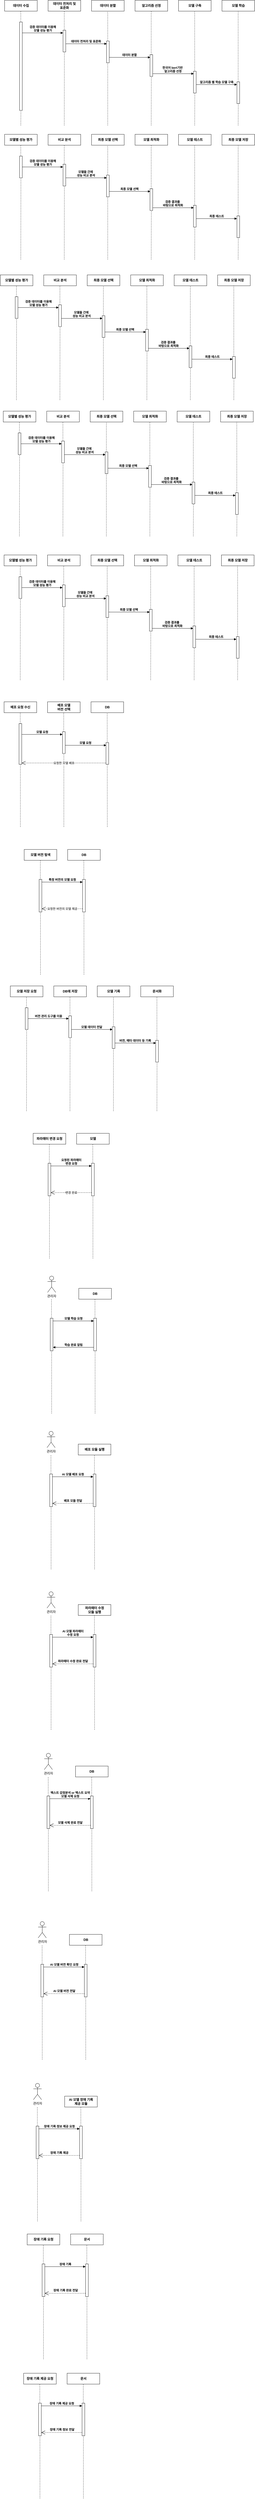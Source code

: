 <mxfile version="26.1.3">
  <diagram name="6.4 설계서" id="UpQRPYrEkq4hLOGEVcAn">
    <mxGraphModel dx="1434" dy="2738" grid="0" gridSize="10" guides="1" tooltips="1" connect="1" arrows="1" fold="1" page="0" pageScale="1" pageWidth="827" pageHeight="1169" math="0" shadow="0">
      <root>
        <mxCell id="0" />
        <mxCell id="1" parent="0" />
        <mxCell id="CSy488U4jaaEnT2uwnfr-1" value="모델별 성능 평가" style="rounded=0;whiteSpace=wrap;html=1;strokeWidth=1;fontStyle=1" vertex="1" parent="1">
          <mxGeometry x="80" y="180" width="120" height="40" as="geometry" />
        </mxCell>
        <mxCell id="CSy488U4jaaEnT2uwnfr-2" value="비교 분석" style="rounded=0;whiteSpace=wrap;html=1;strokeWidth=1;fontStyle=1" vertex="1" parent="1">
          <mxGeometry x="240" y="180" width="120" height="40" as="geometry" />
        </mxCell>
        <mxCell id="CSy488U4jaaEnT2uwnfr-6" value="최종 모델 선택" style="rounded=0;whiteSpace=wrap;html=1;strokeWidth=1;fontStyle=1" vertex="1" parent="1">
          <mxGeometry x="400" y="180" width="120" height="40" as="geometry" />
        </mxCell>
        <mxCell id="CSy488U4jaaEnT2uwnfr-7" value="모델 최적화" style="rounded=0;whiteSpace=wrap;html=1;strokeWidth=1;fontStyle=1" vertex="1" parent="1">
          <mxGeometry x="560" y="180" width="120" height="40" as="geometry" />
        </mxCell>
        <mxCell id="CSy488U4jaaEnT2uwnfr-8" value="모델 테스트" style="rounded=0;whiteSpace=wrap;html=1;strokeWidth=1;fontStyle=1" vertex="1" parent="1">
          <mxGeometry x="720" y="180" width="120" height="40" as="geometry" />
        </mxCell>
        <mxCell id="CSy488U4jaaEnT2uwnfr-9" value="최종 모델 저장" style="rounded=0;whiteSpace=wrap;html=1;strokeWidth=1;fontStyle=1" vertex="1" parent="1">
          <mxGeometry x="880" y="180" width="120" height="40" as="geometry" />
        </mxCell>
        <mxCell id="CSy488U4jaaEnT2uwnfr-11" value="" style="endArrow=none;dashed=1;html=1;rounded=0;entryX=0.5;entryY=1;entryDx=0;entryDy=0;fontSize=11;" edge="1" parent="1" source="CSy488U4jaaEnT2uwnfr-25">
          <mxGeometry width="50" height="50" relative="1" as="geometry">
            <mxPoint x="299.5" y="640" as="sourcePoint" />
            <mxPoint x="299.5" y="220" as="targetPoint" />
          </mxGeometry>
        </mxCell>
        <mxCell id="CSy488U4jaaEnT2uwnfr-12" value="" style="endArrow=none;dashed=1;html=1;rounded=0;entryX=0.5;entryY=1;entryDx=0;entryDy=0;fontSize=11;" edge="1" parent="1">
          <mxGeometry width="50" height="50" relative="1" as="geometry">
            <mxPoint x="459.5" y="640" as="sourcePoint" />
            <mxPoint x="459.5" y="220" as="targetPoint" />
          </mxGeometry>
        </mxCell>
        <mxCell id="CSy488U4jaaEnT2uwnfr-13" value="" style="endArrow=none;dashed=1;html=1;rounded=0;entryX=0.5;entryY=1;entryDx=0;entryDy=0;fontSize=11;" edge="1" parent="1" source="CSy488U4jaaEnT2uwnfr-28">
          <mxGeometry width="50" height="50" relative="1" as="geometry">
            <mxPoint x="619.5" y="640" as="sourcePoint" />
            <mxPoint x="619.5" y="220" as="targetPoint" />
          </mxGeometry>
        </mxCell>
        <mxCell id="CSy488U4jaaEnT2uwnfr-14" value="" style="endArrow=none;dashed=1;html=1;rounded=0;entryX=0.5;entryY=1;entryDx=0;entryDy=0;fontSize=11;" edge="1" parent="1" source="CSy488U4jaaEnT2uwnfr-30">
          <mxGeometry width="50" height="50" relative="1" as="geometry">
            <mxPoint x="779.5" y="640" as="sourcePoint" />
            <mxPoint x="779.5" y="220" as="targetPoint" />
          </mxGeometry>
        </mxCell>
        <mxCell id="CSy488U4jaaEnT2uwnfr-15" value="" style="endArrow=none;dashed=1;html=1;rounded=0;entryX=0.5;entryY=1;entryDx=0;entryDy=0;fontSize=11;" edge="1" parent="1" source="CSy488U4jaaEnT2uwnfr-32">
          <mxGeometry width="50" height="50" relative="1" as="geometry">
            <mxPoint x="939.5" y="640" as="sourcePoint" />
            <mxPoint x="939.5" y="220" as="targetPoint" />
          </mxGeometry>
        </mxCell>
        <mxCell id="CSy488U4jaaEnT2uwnfr-16" value="" style="endArrow=none;dashed=1;html=1;rounded=0;entryX=0.5;entryY=1;entryDx=0;entryDy=0;fontSize=11;" edge="1" parent="1" source="CSy488U4jaaEnT2uwnfr-17">
          <mxGeometry width="50" height="50" relative="1" as="geometry">
            <mxPoint x="139.5" y="640" as="sourcePoint" />
            <mxPoint x="139.5" y="220" as="targetPoint" />
          </mxGeometry>
        </mxCell>
        <mxCell id="CSy488U4jaaEnT2uwnfr-20" value="" style="endArrow=none;dashed=1;html=1;rounded=0;entryX=0.5;entryY=1;entryDx=0;entryDy=0;fontSize=11;" edge="1" parent="1" target="CSy488U4jaaEnT2uwnfr-17">
          <mxGeometry width="50" height="50" relative="1" as="geometry">
            <mxPoint x="139.5" y="640" as="sourcePoint" />
            <mxPoint x="139.5" y="220" as="targetPoint" />
          </mxGeometry>
        </mxCell>
        <mxCell id="CSy488U4jaaEnT2uwnfr-17" value="" style="html=1;points=[[0,0,0,0,5],[0,1,0,0,-5],[1,0,0,0,5],[1,1,0,0,-5]];perimeter=orthogonalPerimeter;outlineConnect=0;targetShapes=umlLifeline;portConstraint=eastwest;newEdgeStyle={&quot;curved&quot;:0,&quot;rounded&quot;:0};" vertex="1" parent="1">
          <mxGeometry x="135" y="260" width="10" height="80" as="geometry" />
        </mxCell>
        <mxCell id="CSy488U4jaaEnT2uwnfr-21" value="&lt;b&gt;모델들 간에&amp;nbsp;&lt;/b&gt;&lt;div&gt;&lt;b&gt;성능 비교 분석&lt;/b&gt;&lt;/div&gt;" style="html=1;verticalAlign=bottom;endArrow=block;curved=0;rounded=0;" edge="1" parent="1">
          <mxGeometry x="0.006" relative="1" as="geometry">
            <mxPoint x="301" y="340" as="sourcePoint" />
            <mxPoint x="456" y="340" as="targetPoint" />
            <mxPoint as="offset" />
          </mxGeometry>
        </mxCell>
        <mxCell id="CSy488U4jaaEnT2uwnfr-24" value="&lt;b&gt;최종 테스트&lt;/b&gt;" style="html=1;verticalAlign=bottom;endArrow=block;curved=0;rounded=0;" edge="1" parent="1" source="CSy488U4jaaEnT2uwnfr-30">
          <mxGeometry relative="1" as="geometry">
            <mxPoint x="789" y="490" as="sourcePoint" />
            <mxPoint x="935" y="490" as="targetPoint" />
          </mxGeometry>
        </mxCell>
        <mxCell id="CSy488U4jaaEnT2uwnfr-26" value="" style="endArrow=none;dashed=1;html=1;rounded=0;entryX=0.5;entryY=1;entryDx=0;entryDy=0;fontSize=11;" edge="1" parent="1" target="CSy488U4jaaEnT2uwnfr-25">
          <mxGeometry width="50" height="50" relative="1" as="geometry">
            <mxPoint x="299.5" y="640" as="sourcePoint" />
            <mxPoint x="299.5" y="220" as="targetPoint" />
          </mxGeometry>
        </mxCell>
        <mxCell id="CSy488U4jaaEnT2uwnfr-25" value="" style="html=1;points=[[0,0,0,0,5],[0,1,0,0,-5],[1,0,0,0,5],[1,1,0,0,-5]];perimeter=orthogonalPerimeter;outlineConnect=0;targetShapes=umlLifeline;portConstraint=eastwest;newEdgeStyle={&quot;curved&quot;:0,&quot;rounded&quot;:0};" vertex="1" parent="1">
          <mxGeometry x="295" y="290" width="10" height="80" as="geometry" />
        </mxCell>
        <mxCell id="CSy488U4jaaEnT2uwnfr-18" value="&lt;b&gt;검증 데이터를 이용해&lt;/b&gt;&lt;div&gt;&lt;b&gt;모델 성능 평가&lt;/b&gt;&lt;/div&gt;" style="html=1;verticalAlign=bottom;endArrow=block;curved=0;rounded=0;" edge="1" target="CSy488U4jaaEnT2uwnfr-25" parent="1">
          <mxGeometry relative="1" as="geometry">
            <mxPoint x="145" y="300" as="sourcePoint" />
            <mxPoint x="290" y="300" as="targetPoint" />
          </mxGeometry>
        </mxCell>
        <mxCell id="CSy488U4jaaEnT2uwnfr-29" value="" style="endArrow=none;dashed=1;html=1;rounded=0;entryX=0.5;entryY=1;entryDx=0;entryDy=0;fontSize=11;" edge="1" parent="1" target="CSy488U4jaaEnT2uwnfr-28">
          <mxGeometry width="50" height="50" relative="1" as="geometry">
            <mxPoint x="619.5" y="640" as="sourcePoint" />
            <mxPoint x="619.5" y="220" as="targetPoint" />
          </mxGeometry>
        </mxCell>
        <mxCell id="CSy488U4jaaEnT2uwnfr-31" value="" style="endArrow=none;dashed=1;html=1;rounded=0;entryX=0.5;entryY=1;entryDx=0;entryDy=0;fontSize=11;" edge="1" parent="1" target="CSy488U4jaaEnT2uwnfr-30">
          <mxGeometry width="50" height="50" relative="1" as="geometry">
            <mxPoint x="779.5" y="640" as="sourcePoint" />
            <mxPoint x="779.5" y="220" as="targetPoint" />
          </mxGeometry>
        </mxCell>
        <mxCell id="CSy488U4jaaEnT2uwnfr-30" value="" style="html=1;points=[[0,0,0,0,5],[0,1,0,0,-5],[1,0,0,0,5],[1,1,0,0,-5]];perimeter=orthogonalPerimeter;outlineConnect=0;targetShapes=umlLifeline;portConstraint=eastwest;newEdgeStyle={&quot;curved&quot;:0,&quot;rounded&quot;:0};" vertex="1" parent="1">
          <mxGeometry x="775" y="441" width="10" height="80" as="geometry" />
        </mxCell>
        <mxCell id="CSy488U4jaaEnT2uwnfr-23" value="&lt;b&gt;검증 결과를&amp;nbsp;&lt;/b&gt;&lt;div&gt;&lt;b&gt;바탕으로 최적화&lt;/b&gt;&lt;/div&gt;" style="html=1;verticalAlign=bottom;endArrow=block;curved=0;rounded=0;" edge="1" parent="1">
          <mxGeometry relative="1" as="geometry">
            <mxPoint x="621" y="450" as="sourcePoint" />
            <mxPoint x="776" y="450" as="targetPoint" />
          </mxGeometry>
        </mxCell>
        <mxCell id="CSy488U4jaaEnT2uwnfr-28" value="" style="html=1;points=[[0,0,0,0,5],[0,1,0,0,-5],[1,0,0,0,5],[1,1,0,0,-5]];perimeter=orthogonalPerimeter;outlineConnect=0;targetShapes=umlLifeline;portConstraint=eastwest;newEdgeStyle={&quot;curved&quot;:0,&quot;rounded&quot;:0};" vertex="1" parent="1">
          <mxGeometry x="615" y="380" width="10" height="80" as="geometry" />
        </mxCell>
        <mxCell id="CSy488U4jaaEnT2uwnfr-33" value="" style="endArrow=none;dashed=1;html=1;rounded=0;entryX=0.5;entryY=1;entryDx=0;entryDy=0;fontSize=11;" edge="1" parent="1" target="CSy488U4jaaEnT2uwnfr-32">
          <mxGeometry width="50" height="50" relative="1" as="geometry">
            <mxPoint x="939.5" y="640" as="sourcePoint" />
            <mxPoint x="939.5" y="220" as="targetPoint" />
          </mxGeometry>
        </mxCell>
        <mxCell id="CSy488U4jaaEnT2uwnfr-32" value="" style="html=1;points=[[0,0,0,0,5],[0,1,0,0,-5],[1,0,0,0,5],[1,1,0,0,-5]];perimeter=orthogonalPerimeter;outlineConnect=0;targetShapes=umlLifeline;portConstraint=eastwest;newEdgeStyle={&quot;curved&quot;:0,&quot;rounded&quot;:0};" vertex="1" parent="1">
          <mxGeometry x="935" y="480" width="10" height="80" as="geometry" />
        </mxCell>
        <mxCell id="CSy488U4jaaEnT2uwnfr-34" value="&lt;b&gt;최종 모델 선택&lt;/b&gt;" style="html=1;verticalAlign=bottom;endArrow=block;curved=0;rounded=0;" edge="1" parent="1">
          <mxGeometry relative="1" as="geometry">
            <mxPoint x="461" y="390" as="sourcePoint" />
            <mxPoint x="616" y="390" as="targetPoint" />
          </mxGeometry>
        </mxCell>
        <mxCell id="CSy488U4jaaEnT2uwnfr-27" value="" style="html=1;points=[[0,0,0,0,5],[0,1,0,0,-5],[1,0,0,0,5],[1,1,0,0,-5]];perimeter=orthogonalPerimeter;outlineConnect=0;targetShapes=umlLifeline;portConstraint=eastwest;newEdgeStyle={&quot;curved&quot;:0,&quot;rounded&quot;:0};" vertex="1" parent="1">
          <mxGeometry x="455" y="330" width="10" height="80" as="geometry" />
        </mxCell>
        <mxCell id="CSy488U4jaaEnT2uwnfr-35" value="배포 요청 수신" style="rounded=0;whiteSpace=wrap;html=1;strokeWidth=1;fontStyle=1" vertex="1" parent="1">
          <mxGeometry x="80" y="720" width="120" height="40" as="geometry" />
        </mxCell>
        <mxCell id="CSy488U4jaaEnT2uwnfr-36" value="배포 모델&lt;div&gt;버전 선택&lt;/div&gt;" style="rounded=0;whiteSpace=wrap;html=1;strokeWidth=1;fontStyle=1" vertex="1" parent="1">
          <mxGeometry x="240" y="720" width="120" height="40" as="geometry" />
        </mxCell>
        <mxCell id="CSy488U4jaaEnT2uwnfr-37" value="DB" style="rounded=0;whiteSpace=wrap;html=1;strokeWidth=1;fontStyle=1" vertex="1" parent="1">
          <mxGeometry x="400" y="720" width="120" height="40" as="geometry" />
        </mxCell>
        <mxCell id="CSy488U4jaaEnT2uwnfr-38" value="" style="endArrow=none;dashed=1;html=1;rounded=0;entryX=0.5;entryY=1;entryDx=0;entryDy=0;fontSize=11;" edge="1" parent="1" source="CSy488U4jaaEnT2uwnfr-45">
          <mxGeometry width="50" height="50" relative="1" as="geometry">
            <mxPoint x="299.5" y="1180" as="sourcePoint" />
            <mxPoint x="299.5" y="760" as="targetPoint" />
          </mxGeometry>
        </mxCell>
        <mxCell id="CSy488U4jaaEnT2uwnfr-39" value="" style="endArrow=none;dashed=1;html=1;rounded=0;entryX=0.5;entryY=1;entryDx=0;entryDy=0;fontSize=11;" edge="1" parent="1">
          <mxGeometry width="50" height="50" relative="1" as="geometry">
            <mxPoint x="460" y="1180" as="sourcePoint" />
            <mxPoint x="459.5" y="760" as="targetPoint" />
          </mxGeometry>
        </mxCell>
        <mxCell id="CSy488U4jaaEnT2uwnfr-40" value="" style="endArrow=none;dashed=1;html=1;rounded=0;entryX=0.5;entryY=1;entryDx=0;entryDy=0;fontSize=11;" edge="1" parent="1" source="CSy488U4jaaEnT2uwnfr-42">
          <mxGeometry width="50" height="50" relative="1" as="geometry">
            <mxPoint x="139.5" y="1180" as="sourcePoint" />
            <mxPoint x="139.5" y="760" as="targetPoint" />
          </mxGeometry>
        </mxCell>
        <mxCell id="CSy488U4jaaEnT2uwnfr-41" value="" style="endArrow=none;dashed=1;html=1;rounded=0;entryX=0.5;entryY=1;entryDx=0;entryDy=0;fontSize=11;" edge="1" parent="1" target="CSy488U4jaaEnT2uwnfr-42">
          <mxGeometry width="50" height="50" relative="1" as="geometry">
            <mxPoint x="140" y="1180" as="sourcePoint" />
            <mxPoint x="139.5" y="760" as="targetPoint" />
          </mxGeometry>
        </mxCell>
        <mxCell id="CSy488U4jaaEnT2uwnfr-42" value="" style="html=1;points=[[0,0,0,0,5],[0,1,0,0,-5],[1,0,0,0,5],[1,1,0,0,-5]];perimeter=orthogonalPerimeter;outlineConnect=0;targetShapes=umlLifeline;portConstraint=eastwest;newEdgeStyle={&quot;curved&quot;:0,&quot;rounded&quot;:0};" vertex="1" parent="1">
          <mxGeometry x="135" y="800" width="10" height="150" as="geometry" />
        </mxCell>
        <mxCell id="CSy488U4jaaEnT2uwnfr-43" value="&lt;b&gt;모델 요청&lt;/b&gt;" style="html=1;verticalAlign=bottom;endArrow=block;curved=0;rounded=0;" edge="1" parent="1">
          <mxGeometry x="0.006" relative="1" as="geometry">
            <mxPoint x="301" y="880" as="sourcePoint" />
            <mxPoint x="456" y="880" as="targetPoint" />
            <mxPoint as="offset" />
          </mxGeometry>
        </mxCell>
        <mxCell id="CSy488U4jaaEnT2uwnfr-44" value="" style="endArrow=none;dashed=1;html=1;rounded=0;entryX=0.5;entryY=1;entryDx=0;entryDy=0;fontSize=11;" edge="1" parent="1" target="CSy488U4jaaEnT2uwnfr-45">
          <mxGeometry width="50" height="50" relative="1" as="geometry">
            <mxPoint x="300" y="1180" as="sourcePoint" />
            <mxPoint x="299.5" y="760" as="targetPoint" />
          </mxGeometry>
        </mxCell>
        <mxCell id="CSy488U4jaaEnT2uwnfr-45" value="" style="html=1;points=[[0,0,0,0,5],[0,1,0,0,-5],[1,0,0,0,5],[1,1,0,0,-5]];perimeter=orthogonalPerimeter;outlineConnect=0;targetShapes=umlLifeline;portConstraint=eastwest;newEdgeStyle={&quot;curved&quot;:0,&quot;rounded&quot;:0};" vertex="1" parent="1">
          <mxGeometry x="295" y="830" width="10" height="80" as="geometry" />
        </mxCell>
        <mxCell id="CSy488U4jaaEnT2uwnfr-46" value="&lt;b&gt;모델 요청&lt;/b&gt;" style="html=1;verticalAlign=bottom;endArrow=block;curved=0;rounded=0;" edge="1" parent="1" target="CSy488U4jaaEnT2uwnfr-45">
          <mxGeometry relative="1" as="geometry">
            <mxPoint x="145" y="840" as="sourcePoint" />
            <mxPoint x="290" y="840" as="targetPoint" />
          </mxGeometry>
        </mxCell>
        <mxCell id="CSy488U4jaaEnT2uwnfr-47" value="" style="html=1;points=[[0,0,0,0,5],[0,1,0,0,-5],[1,0,0,0,5],[1,1,0,0,-5]];perimeter=orthogonalPerimeter;outlineConnect=0;targetShapes=umlLifeline;portConstraint=eastwest;newEdgeStyle={&quot;curved&quot;:0,&quot;rounded&quot;:0};" vertex="1" parent="1">
          <mxGeometry x="455" y="870" width="10" height="80" as="geometry" />
        </mxCell>
        <mxCell id="CSy488U4jaaEnT2uwnfr-48" value="요청한 모델 배포" style="endArrow=open;endSize=12;dashed=1;html=1;rounded=0;endFill=0;entryX=1;entryY=1;entryDx=0;entryDy=-5;entryPerimeter=0;exitX=0;exitY=1;exitDx=0;exitDy=-5;exitPerimeter=0;" edge="1" parent="1" source="CSy488U4jaaEnT2uwnfr-47" target="CSy488U4jaaEnT2uwnfr-42">
          <mxGeometry width="160" relative="1" as="geometry">
            <mxPoint x="490" y="870" as="sourcePoint" />
            <mxPoint x="650" y="870" as="targetPoint" />
          </mxGeometry>
        </mxCell>
        <mxCell id="CSy488U4jaaEnT2uwnfr-49" value="모델 버전 탐색" style="rounded=0;whiteSpace=wrap;html=1;strokeWidth=1;fontStyle=1" vertex="1" parent="1">
          <mxGeometry x="154" y="1263" width="120" height="40" as="geometry" />
        </mxCell>
        <mxCell id="CSy488U4jaaEnT2uwnfr-50" value="DB" style="rounded=0;whiteSpace=wrap;html=1;strokeWidth=1;fontStyle=1" vertex="1" parent="1">
          <mxGeometry x="314" y="1263" width="120" height="40" as="geometry" />
        </mxCell>
        <mxCell id="CSy488U4jaaEnT2uwnfr-52" value="" style="endArrow=none;dashed=1;html=1;rounded=0;entryX=0.5;entryY=1;entryDx=0;entryDy=0;fontSize=11;" edge="1" parent="1" source="CSy488U4jaaEnT2uwnfr-59">
          <mxGeometry width="50" height="50" relative="1" as="geometry">
            <mxPoint x="373.5" y="1723" as="sourcePoint" />
            <mxPoint x="373.5" y="1303" as="targetPoint" />
          </mxGeometry>
        </mxCell>
        <mxCell id="CSy488U4jaaEnT2uwnfr-54" value="" style="endArrow=none;dashed=1;html=1;rounded=0;entryX=0.5;entryY=1;entryDx=0;entryDy=0;fontSize=11;" edge="1" parent="1" source="CSy488U4jaaEnT2uwnfr-56">
          <mxGeometry width="50" height="50" relative="1" as="geometry">
            <mxPoint x="213.5" y="1723" as="sourcePoint" />
            <mxPoint x="213.5" y="1303" as="targetPoint" />
          </mxGeometry>
        </mxCell>
        <mxCell id="CSy488U4jaaEnT2uwnfr-55" value="" style="endArrow=none;dashed=1;html=1;rounded=0;entryX=0.5;entryY=1;entryDx=0;entryDy=0;fontSize=11;" edge="1" parent="1" target="CSy488U4jaaEnT2uwnfr-56">
          <mxGeometry width="50" height="50" relative="1" as="geometry">
            <mxPoint x="214" y="1723" as="sourcePoint" />
            <mxPoint x="213.5" y="1303" as="targetPoint" />
          </mxGeometry>
        </mxCell>
        <mxCell id="CSy488U4jaaEnT2uwnfr-56" value="" style="html=1;points=[[0,0,0,0,5],[0,1,0,0,-5],[1,0,0,0,5],[1,1,0,0,-5]];perimeter=orthogonalPerimeter;outlineConnect=0;targetShapes=umlLifeline;portConstraint=eastwest;newEdgeStyle={&quot;curved&quot;:0,&quot;rounded&quot;:0};" vertex="1" parent="1">
          <mxGeometry x="209" y="1373" width="10" height="120" as="geometry" />
        </mxCell>
        <mxCell id="CSy488U4jaaEnT2uwnfr-58" value="" style="endArrow=none;dashed=1;html=1;rounded=0;entryX=0.5;entryY=1;entryDx=0;entryDy=0;fontSize=11;" edge="1" parent="1" target="CSy488U4jaaEnT2uwnfr-59">
          <mxGeometry width="50" height="50" relative="1" as="geometry">
            <mxPoint x="374" y="1723" as="sourcePoint" />
            <mxPoint x="373.5" y="1303" as="targetPoint" />
          </mxGeometry>
        </mxCell>
        <mxCell id="CSy488U4jaaEnT2uwnfr-59" value="" style="html=1;points=[[0,0,0,0,5],[0,1,0,0,-5],[1,0,0,0,5],[1,1,0,0,-5]];perimeter=orthogonalPerimeter;outlineConnect=0;targetShapes=umlLifeline;portConstraint=eastwest;newEdgeStyle={&quot;curved&quot;:0,&quot;rounded&quot;:0};" vertex="1" parent="1">
          <mxGeometry x="369" y="1373" width="10" height="120" as="geometry" />
        </mxCell>
        <mxCell id="CSy488U4jaaEnT2uwnfr-60" value="&lt;b&gt;특정 버전의 모델 요청&lt;/b&gt;" style="html=1;verticalAlign=bottom;endArrow=block;curved=0;rounded=0;" edge="1" parent="1" target="CSy488U4jaaEnT2uwnfr-59">
          <mxGeometry relative="1" as="geometry">
            <mxPoint x="219" y="1383" as="sourcePoint" />
            <mxPoint x="364" y="1383" as="targetPoint" />
          </mxGeometry>
        </mxCell>
        <mxCell id="CSy488U4jaaEnT2uwnfr-62" value="요청한 버전의 모델 제공" style="endArrow=open;endSize=12;dashed=1;html=1;rounded=0;endFill=0;" edge="1" parent="1">
          <mxGeometry width="160" relative="1" as="geometry">
            <mxPoint x="369" y="1481" as="sourcePoint" />
            <mxPoint x="219" y="1481" as="targetPoint" />
          </mxGeometry>
        </mxCell>
        <mxCell id="CSy488U4jaaEnT2uwnfr-63" value="모델 저장 요청" style="rounded=0;whiteSpace=wrap;html=1;strokeWidth=1;fontStyle=1" vertex="1" parent="1">
          <mxGeometry x="103" y="1765" width="120" height="40" as="geometry" />
        </mxCell>
        <mxCell id="CSy488U4jaaEnT2uwnfr-64" value="DB에 저장" style="rounded=0;whiteSpace=wrap;html=1;strokeWidth=1;fontStyle=1" vertex="1" parent="1">
          <mxGeometry x="263" y="1765" width="120" height="40" as="geometry" />
        </mxCell>
        <mxCell id="CSy488U4jaaEnT2uwnfr-65" value="모델 기록" style="rounded=0;whiteSpace=wrap;html=1;strokeWidth=1;fontStyle=1" vertex="1" parent="1">
          <mxGeometry x="423" y="1765" width="120" height="40" as="geometry" />
        </mxCell>
        <mxCell id="CSy488U4jaaEnT2uwnfr-66" value="문서화" style="rounded=0;whiteSpace=wrap;html=1;strokeWidth=1;fontStyle=1" vertex="1" parent="1">
          <mxGeometry x="583" y="1765" width="120" height="40" as="geometry" />
        </mxCell>
        <mxCell id="CSy488U4jaaEnT2uwnfr-67" value="" style="endArrow=none;dashed=1;html=1;rounded=0;entryX=0.5;entryY=1;entryDx=0;entryDy=0;fontSize=11;" edge="1" parent="1" source="CSy488U4jaaEnT2uwnfr-75">
          <mxGeometry width="50" height="50" relative="1" as="geometry">
            <mxPoint x="322.5" y="2225" as="sourcePoint" />
            <mxPoint x="322.5" y="1805" as="targetPoint" />
          </mxGeometry>
        </mxCell>
        <mxCell id="CSy488U4jaaEnT2uwnfr-68" value="" style="endArrow=none;dashed=1;html=1;rounded=0;entryX=0.5;entryY=1;entryDx=0;entryDy=0;fontSize=11;" edge="1" parent="1">
          <mxGeometry width="50" height="50" relative="1" as="geometry">
            <mxPoint x="482.5" y="2225" as="sourcePoint" />
            <mxPoint x="482.5" y="1805" as="targetPoint" />
          </mxGeometry>
        </mxCell>
        <mxCell id="CSy488U4jaaEnT2uwnfr-69" value="" style="endArrow=none;dashed=1;html=1;rounded=0;entryX=0.5;entryY=1;entryDx=0;entryDy=0;fontSize=11;" edge="1" parent="1" source="CSy488U4jaaEnT2uwnfr-78">
          <mxGeometry width="50" height="50" relative="1" as="geometry">
            <mxPoint x="642.5" y="2225" as="sourcePoint" />
            <mxPoint x="642.5" y="1805" as="targetPoint" />
          </mxGeometry>
        </mxCell>
        <mxCell id="CSy488U4jaaEnT2uwnfr-70" value="" style="endArrow=none;dashed=1;html=1;rounded=0;entryX=0.5;entryY=1;entryDx=0;entryDy=0;fontSize=11;" edge="1" parent="1" source="CSy488U4jaaEnT2uwnfr-72">
          <mxGeometry width="50" height="50" relative="1" as="geometry">
            <mxPoint x="162.5" y="2225" as="sourcePoint" />
            <mxPoint x="162.5" y="1805" as="targetPoint" />
          </mxGeometry>
        </mxCell>
        <mxCell id="CSy488U4jaaEnT2uwnfr-71" value="" style="endArrow=none;dashed=1;html=1;rounded=0;entryX=0.5;entryY=1;entryDx=0;entryDy=0;fontSize=11;" edge="1" parent="1" target="CSy488U4jaaEnT2uwnfr-72">
          <mxGeometry width="50" height="50" relative="1" as="geometry">
            <mxPoint x="162.5" y="2225" as="sourcePoint" />
            <mxPoint x="162.5" y="1805" as="targetPoint" />
          </mxGeometry>
        </mxCell>
        <mxCell id="CSy488U4jaaEnT2uwnfr-72" value="" style="html=1;points=[[0,0,0,0,5],[0,1,0,0,-5],[1,0,0,0,5],[1,1,0,0,-5]];perimeter=orthogonalPerimeter;outlineConnect=0;targetShapes=umlLifeline;portConstraint=eastwest;newEdgeStyle={&quot;curved&quot;:0,&quot;rounded&quot;:0};" vertex="1" parent="1">
          <mxGeometry x="158" y="1845" width="10" height="80" as="geometry" />
        </mxCell>
        <mxCell id="CSy488U4jaaEnT2uwnfr-73" value="&lt;b&gt;모델 데이터 전달&lt;/b&gt;" style="html=1;verticalAlign=bottom;endArrow=block;curved=0;rounded=0;" edge="1" parent="1">
          <mxGeometry x="0.006" relative="1" as="geometry">
            <mxPoint x="324" y="1925" as="sourcePoint" />
            <mxPoint x="479" y="1925" as="targetPoint" />
            <mxPoint as="offset" />
          </mxGeometry>
        </mxCell>
        <mxCell id="CSy488U4jaaEnT2uwnfr-74" value="" style="endArrow=none;dashed=1;html=1;rounded=0;entryX=0.5;entryY=1;entryDx=0;entryDy=0;fontSize=11;" edge="1" parent="1" target="CSy488U4jaaEnT2uwnfr-75">
          <mxGeometry width="50" height="50" relative="1" as="geometry">
            <mxPoint x="322.5" y="2225" as="sourcePoint" />
            <mxPoint x="322.5" y="1805" as="targetPoint" />
          </mxGeometry>
        </mxCell>
        <mxCell id="CSy488U4jaaEnT2uwnfr-75" value="" style="html=1;points=[[0,0,0,0,5],[0,1,0,0,-5],[1,0,0,0,5],[1,1,0,0,-5]];perimeter=orthogonalPerimeter;outlineConnect=0;targetShapes=umlLifeline;portConstraint=eastwest;newEdgeStyle={&quot;curved&quot;:0,&quot;rounded&quot;:0};" vertex="1" parent="1">
          <mxGeometry x="318" y="1875" width="10" height="80" as="geometry" />
        </mxCell>
        <mxCell id="CSy488U4jaaEnT2uwnfr-76" value="&lt;b&gt;버전 관리 도구를 이용&lt;/b&gt;" style="html=1;verticalAlign=bottom;endArrow=block;curved=0;rounded=0;" edge="1" parent="1" target="CSy488U4jaaEnT2uwnfr-75">
          <mxGeometry relative="1" as="geometry">
            <mxPoint x="168" y="1885" as="sourcePoint" />
            <mxPoint x="313" y="1885" as="targetPoint" />
            <mxPoint as="offset" />
          </mxGeometry>
        </mxCell>
        <mxCell id="CSy488U4jaaEnT2uwnfr-77" value="" style="endArrow=none;dashed=1;html=1;rounded=0;entryX=0.5;entryY=1;entryDx=0;entryDy=0;fontSize=11;" edge="1" parent="1" target="CSy488U4jaaEnT2uwnfr-78">
          <mxGeometry width="50" height="50" relative="1" as="geometry">
            <mxPoint x="642.5" y="2225" as="sourcePoint" />
            <mxPoint x="642.5" y="1805" as="targetPoint" />
          </mxGeometry>
        </mxCell>
        <mxCell id="CSy488U4jaaEnT2uwnfr-78" value="" style="html=1;points=[[0,0,0,0,5],[0,1,0,0,-5],[1,0,0,0,5],[1,1,0,0,-5]];perimeter=orthogonalPerimeter;outlineConnect=0;targetShapes=umlLifeline;portConstraint=eastwest;newEdgeStyle={&quot;curved&quot;:0,&quot;rounded&quot;:0};" vertex="1" parent="1">
          <mxGeometry x="638" y="1965" width="10" height="80" as="geometry" />
        </mxCell>
        <mxCell id="CSy488U4jaaEnT2uwnfr-79" value="&lt;b&gt;버전, 메타 데이터 등 기록&lt;/b&gt;" style="html=1;verticalAlign=bottom;endArrow=block;curved=0;rounded=0;" edge="1" parent="1">
          <mxGeometry relative="1" as="geometry">
            <mxPoint x="484" y="1975" as="sourcePoint" />
            <mxPoint x="639" y="1975" as="targetPoint" />
          </mxGeometry>
        </mxCell>
        <mxCell id="CSy488U4jaaEnT2uwnfr-80" value="" style="html=1;points=[[0,0,0,0,5],[0,1,0,0,-5],[1,0,0,0,5],[1,1,0,0,-5]];perimeter=orthogonalPerimeter;outlineConnect=0;targetShapes=umlLifeline;portConstraint=eastwest;newEdgeStyle={&quot;curved&quot;:0,&quot;rounded&quot;:0};" vertex="1" parent="1">
          <mxGeometry x="478" y="1915" width="10" height="80" as="geometry" />
        </mxCell>
        <mxCell id="CSy488U4jaaEnT2uwnfr-81" value="파라매터 변경 요청" style="rounded=0;whiteSpace=wrap;html=1;strokeWidth=1;fontStyle=1" vertex="1" parent="1">
          <mxGeometry x="187" y="2307" width="120" height="40" as="geometry" />
        </mxCell>
        <mxCell id="CSy488U4jaaEnT2uwnfr-82" value="모델" style="rounded=0;whiteSpace=wrap;html=1;strokeWidth=1;fontStyle=1" vertex="1" parent="1">
          <mxGeometry x="347" y="2307" width="120" height="40" as="geometry" />
        </mxCell>
        <mxCell id="CSy488U4jaaEnT2uwnfr-83" value="" style="endArrow=none;dashed=1;html=1;rounded=0;entryX=0.5;entryY=1;entryDx=0;entryDy=0;fontSize=11;" edge="1" parent="1" source="CSy488U4jaaEnT2uwnfr-88">
          <mxGeometry width="50" height="50" relative="1" as="geometry">
            <mxPoint x="406.5" y="2767" as="sourcePoint" />
            <mxPoint x="406.5" y="2347" as="targetPoint" />
          </mxGeometry>
        </mxCell>
        <mxCell id="CSy488U4jaaEnT2uwnfr-84" value="" style="endArrow=none;dashed=1;html=1;rounded=0;entryX=0.5;entryY=1;entryDx=0;entryDy=0;fontSize=11;" edge="1" parent="1" source="CSy488U4jaaEnT2uwnfr-86">
          <mxGeometry width="50" height="50" relative="1" as="geometry">
            <mxPoint x="246.5" y="2767" as="sourcePoint" />
            <mxPoint x="246.5" y="2347" as="targetPoint" />
          </mxGeometry>
        </mxCell>
        <mxCell id="CSy488U4jaaEnT2uwnfr-85" value="" style="endArrow=none;dashed=1;html=1;rounded=0;entryX=0.5;entryY=1;entryDx=0;entryDy=0;fontSize=11;" edge="1" parent="1" target="CSy488U4jaaEnT2uwnfr-86">
          <mxGeometry width="50" height="50" relative="1" as="geometry">
            <mxPoint x="247" y="2767" as="sourcePoint" />
            <mxPoint x="246.5" y="2347" as="targetPoint" />
          </mxGeometry>
        </mxCell>
        <mxCell id="CSy488U4jaaEnT2uwnfr-86" value="" style="html=1;points=[[0,0,0,0,5],[0,1,0,0,-5],[1,0,0,0,5],[1,1,0,0,-5]];perimeter=orthogonalPerimeter;outlineConnect=0;targetShapes=umlLifeline;portConstraint=eastwest;newEdgeStyle={&quot;curved&quot;:0,&quot;rounded&quot;:0};" vertex="1" parent="1">
          <mxGeometry x="242" y="2417" width="10" height="120" as="geometry" />
        </mxCell>
        <mxCell id="CSy488U4jaaEnT2uwnfr-87" value="" style="endArrow=none;dashed=1;html=1;rounded=0;entryX=0.5;entryY=1;entryDx=0;entryDy=0;fontSize=11;" edge="1" parent="1" target="CSy488U4jaaEnT2uwnfr-88">
          <mxGeometry width="50" height="50" relative="1" as="geometry">
            <mxPoint x="407" y="2767" as="sourcePoint" />
            <mxPoint x="406.5" y="2347" as="targetPoint" />
          </mxGeometry>
        </mxCell>
        <mxCell id="CSy488U4jaaEnT2uwnfr-88" value="" style="html=1;points=[[0,0,0,0,5],[0,1,0,0,-5],[1,0,0,0,5],[1,1,0,0,-5]];perimeter=orthogonalPerimeter;outlineConnect=0;targetShapes=umlLifeline;portConstraint=eastwest;newEdgeStyle={&quot;curved&quot;:0,&quot;rounded&quot;:0};" vertex="1" parent="1">
          <mxGeometry x="402" y="2417" width="10" height="120" as="geometry" />
        </mxCell>
        <mxCell id="CSy488U4jaaEnT2uwnfr-89" value="&lt;b&gt;요청된 파라매터&lt;/b&gt;&lt;div&gt;&lt;b&gt;변경 요청&lt;/b&gt;&lt;/div&gt;" style="html=1;verticalAlign=bottom;endArrow=block;curved=0;rounded=0;" edge="1" parent="1" target="CSy488U4jaaEnT2uwnfr-88">
          <mxGeometry relative="1" as="geometry">
            <mxPoint x="252" y="2427" as="sourcePoint" />
            <mxPoint x="397" y="2427" as="targetPoint" />
          </mxGeometry>
        </mxCell>
        <mxCell id="CSy488U4jaaEnT2uwnfr-90" value="변경 완료" style="endArrow=open;endSize=12;dashed=1;html=1;rounded=0;endFill=0;" edge="1" parent="1">
          <mxGeometry width="160" relative="1" as="geometry">
            <mxPoint x="402" y="2525" as="sourcePoint" />
            <mxPoint x="252" y="2525" as="targetPoint" />
          </mxGeometry>
        </mxCell>
        <mxCell id="CSy488U4jaaEnT2uwnfr-93" value="DB" style="rounded=0;whiteSpace=wrap;html=1;strokeWidth=1;fontStyle=1" vertex="1" parent="1">
          <mxGeometry x="355" y="2877" width="120" height="40" as="geometry" />
        </mxCell>
        <mxCell id="CSy488U4jaaEnT2uwnfr-94" value="" style="endArrow=none;dashed=1;html=1;rounded=0;entryX=0.5;entryY=1;entryDx=0;entryDy=0;fontSize=11;" edge="1" parent="1" source="CSy488U4jaaEnT2uwnfr-99">
          <mxGeometry width="50" height="50" relative="1" as="geometry">
            <mxPoint x="414.5" y="3337" as="sourcePoint" />
            <mxPoint x="414.5" y="2917" as="targetPoint" />
          </mxGeometry>
        </mxCell>
        <mxCell id="CSy488U4jaaEnT2uwnfr-95" value="" style="endArrow=none;dashed=1;html=1;rounded=0;entryX=0.5;entryY=1;entryDx=0;entryDy=0;fontSize=11;" edge="1" parent="1" source="CSy488U4jaaEnT2uwnfr-97">
          <mxGeometry width="50" height="50" relative="1" as="geometry">
            <mxPoint x="254.5" y="3337" as="sourcePoint" />
            <mxPoint x="254.5" y="2917" as="targetPoint" />
          </mxGeometry>
        </mxCell>
        <mxCell id="CSy488U4jaaEnT2uwnfr-96" value="" style="endArrow=none;dashed=1;html=1;rounded=0;entryX=0.5;entryY=1;entryDx=0;entryDy=0;fontSize=11;" edge="1" parent="1" target="CSy488U4jaaEnT2uwnfr-97">
          <mxGeometry width="50" height="50" relative="1" as="geometry">
            <mxPoint x="255" y="3337" as="sourcePoint" />
            <mxPoint x="254.5" y="2917" as="targetPoint" />
          </mxGeometry>
        </mxCell>
        <mxCell id="CSy488U4jaaEnT2uwnfr-97" value="" style="html=1;points=[[0,0,0,0,5],[0,1,0,0,-5],[1,0,0,0,5],[1,1,0,0,-5]];perimeter=orthogonalPerimeter;outlineConnect=0;targetShapes=umlLifeline;portConstraint=eastwest;newEdgeStyle={&quot;curved&quot;:0,&quot;rounded&quot;:0};" vertex="1" parent="1">
          <mxGeometry x="250" y="2987" width="10" height="120" as="geometry" />
        </mxCell>
        <mxCell id="CSy488U4jaaEnT2uwnfr-98" value="" style="endArrow=none;dashed=1;html=1;rounded=0;entryX=0.5;entryY=1;entryDx=0;entryDy=0;fontSize=11;" edge="1" parent="1" target="CSy488U4jaaEnT2uwnfr-99">
          <mxGeometry width="50" height="50" relative="1" as="geometry">
            <mxPoint x="415" y="3337" as="sourcePoint" />
            <mxPoint x="414.5" y="2917" as="targetPoint" />
          </mxGeometry>
        </mxCell>
        <mxCell id="CSy488U4jaaEnT2uwnfr-99" value="" style="html=1;points=[[0,0,0,0,5],[0,1,0,0,-5],[1,0,0,0,5],[1,1,0,0,-5]];perimeter=orthogonalPerimeter;outlineConnect=0;targetShapes=umlLifeline;portConstraint=eastwest;newEdgeStyle={&quot;curved&quot;:0,&quot;rounded&quot;:0};" vertex="1" parent="1">
          <mxGeometry x="410" y="2987" width="10" height="120" as="geometry" />
        </mxCell>
        <mxCell id="CSy488U4jaaEnT2uwnfr-100" value="&lt;b&gt;모델 학습 요청&lt;/b&gt;" style="html=1;verticalAlign=bottom;endArrow=block;curved=0;rounded=0;" edge="1" parent="1" target="CSy488U4jaaEnT2uwnfr-99">
          <mxGeometry relative="1" as="geometry">
            <mxPoint x="260" y="2997" as="sourcePoint" />
            <mxPoint x="405" y="2997" as="targetPoint" />
          </mxGeometry>
        </mxCell>
        <mxCell id="CSy488U4jaaEnT2uwnfr-102" value="관리자" style="shape=umlActor;verticalLabelPosition=bottom;verticalAlign=top;html=1;" vertex="1" parent="1">
          <mxGeometry x="240" y="2832" width="30" height="60" as="geometry" />
        </mxCell>
        <mxCell id="CSy488U4jaaEnT2uwnfr-104" value="&lt;b&gt;학습 완료 알림&lt;/b&gt;" style="html=1;verticalAlign=bottom;endArrow=none;curved=0;rounded=0;startArrow=block;startFill=1;" edge="1" parent="1">
          <mxGeometry relative="1" as="geometry">
            <mxPoint x="260" y="3094" as="sourcePoint" />
            <mxPoint x="410" y="3094" as="targetPoint" />
          </mxGeometry>
        </mxCell>
        <mxCell id="CSy488U4jaaEnT2uwnfr-106" value="배포 모듈 실행" style="rounded=0;whiteSpace=wrap;html=1;strokeWidth=1;fontStyle=1" vertex="1" parent="1">
          <mxGeometry x="353" y="3450" width="120" height="40" as="geometry" />
        </mxCell>
        <mxCell id="CSy488U4jaaEnT2uwnfr-107" value="" style="endArrow=none;dashed=1;html=1;rounded=0;entryX=0.5;entryY=1;entryDx=0;entryDy=0;fontSize=11;" edge="1" parent="1" source="CSy488U4jaaEnT2uwnfr-112">
          <mxGeometry width="50" height="50" relative="1" as="geometry">
            <mxPoint x="412.5" y="3910" as="sourcePoint" />
            <mxPoint x="412.5" y="3490" as="targetPoint" />
          </mxGeometry>
        </mxCell>
        <mxCell id="CSy488U4jaaEnT2uwnfr-108" value="" style="endArrow=none;dashed=1;html=1;rounded=0;entryX=0.5;entryY=1;entryDx=0;entryDy=0;fontSize=11;" edge="1" parent="1" source="CSy488U4jaaEnT2uwnfr-110">
          <mxGeometry width="50" height="50" relative="1" as="geometry">
            <mxPoint x="252.5" y="3910" as="sourcePoint" />
            <mxPoint x="252.5" y="3490" as="targetPoint" />
          </mxGeometry>
        </mxCell>
        <mxCell id="CSy488U4jaaEnT2uwnfr-109" value="" style="endArrow=none;dashed=1;html=1;rounded=0;entryX=0.5;entryY=1;entryDx=0;entryDy=0;fontSize=11;" edge="1" parent="1" target="CSy488U4jaaEnT2uwnfr-110">
          <mxGeometry width="50" height="50" relative="1" as="geometry">
            <mxPoint x="253" y="3910" as="sourcePoint" />
            <mxPoint x="252.5" y="3490" as="targetPoint" />
          </mxGeometry>
        </mxCell>
        <mxCell id="CSy488U4jaaEnT2uwnfr-110" value="" style="html=1;points=[[0,0,0,0,5],[0,1,0,0,-5],[1,0,0,0,5],[1,1,0,0,-5]];perimeter=orthogonalPerimeter;outlineConnect=0;targetShapes=umlLifeline;portConstraint=eastwest;newEdgeStyle={&quot;curved&quot;:0,&quot;rounded&quot;:0};" vertex="1" parent="1">
          <mxGeometry x="248" y="3560" width="10" height="120" as="geometry" />
        </mxCell>
        <mxCell id="CSy488U4jaaEnT2uwnfr-111" value="" style="endArrow=none;dashed=1;html=1;rounded=0;entryX=0.5;entryY=1;entryDx=0;entryDy=0;fontSize=11;" edge="1" parent="1" target="CSy488U4jaaEnT2uwnfr-112">
          <mxGeometry width="50" height="50" relative="1" as="geometry">
            <mxPoint x="413" y="3910" as="sourcePoint" />
            <mxPoint x="412.5" y="3490" as="targetPoint" />
          </mxGeometry>
        </mxCell>
        <mxCell id="CSy488U4jaaEnT2uwnfr-112" value="" style="html=1;points=[[0,0,0,0,5],[0,1,0,0,-5],[1,0,0,0,5],[1,1,0,0,-5]];perimeter=orthogonalPerimeter;outlineConnect=0;targetShapes=umlLifeline;portConstraint=eastwest;newEdgeStyle={&quot;curved&quot;:0,&quot;rounded&quot;:0};" vertex="1" parent="1">
          <mxGeometry x="408" y="3560" width="10" height="120" as="geometry" />
        </mxCell>
        <mxCell id="CSy488U4jaaEnT2uwnfr-113" value="&lt;b&gt;AI 모델 배포 요청&lt;/b&gt;" style="html=1;verticalAlign=bottom;endArrow=block;curved=0;rounded=0;" edge="1" parent="1" target="CSy488U4jaaEnT2uwnfr-112">
          <mxGeometry relative="1" as="geometry">
            <mxPoint x="258" y="3570" as="sourcePoint" />
            <mxPoint x="403" y="3570" as="targetPoint" />
          </mxGeometry>
        </mxCell>
        <mxCell id="CSy488U4jaaEnT2uwnfr-114" value="&lt;b&gt;배포 모듈 전달&lt;/b&gt;" style="endArrow=open;endSize=12;dashed=1;html=1;rounded=0;endFill=0;" edge="1" parent="1">
          <mxGeometry y="-10" width="160" relative="1" as="geometry">
            <mxPoint x="408" y="3668" as="sourcePoint" />
            <mxPoint x="258" y="3668" as="targetPoint" />
            <mxPoint as="offset" />
          </mxGeometry>
        </mxCell>
        <mxCell id="CSy488U4jaaEnT2uwnfr-115" value="관리자" style="shape=umlActor;verticalLabelPosition=bottom;verticalAlign=top;html=1;" vertex="1" parent="1">
          <mxGeometry x="238" y="3403" width="30" height="60" as="geometry" />
        </mxCell>
        <mxCell id="CSy488U4jaaEnT2uwnfr-116" value="파라매터 수정&lt;div&gt;모듈 실행&lt;/div&gt;" style="rounded=0;whiteSpace=wrap;html=1;strokeWidth=1;fontStyle=1" vertex="1" parent="1">
          <mxGeometry x="353" y="4040" width="120" height="40" as="geometry" />
        </mxCell>
        <mxCell id="CSy488U4jaaEnT2uwnfr-117" value="" style="endArrow=none;dashed=1;html=1;rounded=0;entryX=0.5;entryY=1;entryDx=0;entryDy=0;fontSize=11;" edge="1" parent="1" source="CSy488U4jaaEnT2uwnfr-122">
          <mxGeometry width="50" height="50" relative="1" as="geometry">
            <mxPoint x="412.5" y="4500" as="sourcePoint" />
            <mxPoint x="412.5" y="4080" as="targetPoint" />
          </mxGeometry>
        </mxCell>
        <mxCell id="CSy488U4jaaEnT2uwnfr-118" value="" style="endArrow=none;dashed=1;html=1;rounded=0;entryX=0.5;entryY=1;entryDx=0;entryDy=0;fontSize=11;" edge="1" parent="1" source="CSy488U4jaaEnT2uwnfr-120">
          <mxGeometry width="50" height="50" relative="1" as="geometry">
            <mxPoint x="252.5" y="4500" as="sourcePoint" />
            <mxPoint x="252.5" y="4080" as="targetPoint" />
          </mxGeometry>
        </mxCell>
        <mxCell id="CSy488U4jaaEnT2uwnfr-119" value="" style="endArrow=none;dashed=1;html=1;rounded=0;entryX=0.5;entryY=1;entryDx=0;entryDy=0;fontSize=11;" edge="1" parent="1" target="CSy488U4jaaEnT2uwnfr-120">
          <mxGeometry width="50" height="50" relative="1" as="geometry">
            <mxPoint x="253" y="4500" as="sourcePoint" />
            <mxPoint x="252.5" y="4080" as="targetPoint" />
          </mxGeometry>
        </mxCell>
        <mxCell id="CSy488U4jaaEnT2uwnfr-120" value="" style="html=1;points=[[0,0,0,0,5],[0,1,0,0,-5],[1,0,0,0,5],[1,1,0,0,-5]];perimeter=orthogonalPerimeter;outlineConnect=0;targetShapes=umlLifeline;portConstraint=eastwest;newEdgeStyle={&quot;curved&quot;:0,&quot;rounded&quot;:0};" vertex="1" parent="1">
          <mxGeometry x="248" y="4150" width="10" height="120" as="geometry" />
        </mxCell>
        <mxCell id="CSy488U4jaaEnT2uwnfr-121" value="" style="endArrow=none;dashed=1;html=1;rounded=0;entryX=0.5;entryY=1;entryDx=0;entryDy=0;fontSize=11;" edge="1" parent="1" target="CSy488U4jaaEnT2uwnfr-122">
          <mxGeometry width="50" height="50" relative="1" as="geometry">
            <mxPoint x="413" y="4500" as="sourcePoint" />
            <mxPoint x="412.5" y="4080" as="targetPoint" />
          </mxGeometry>
        </mxCell>
        <mxCell id="CSy488U4jaaEnT2uwnfr-122" value="" style="html=1;points=[[0,0,0,0,5],[0,1,0,0,-5],[1,0,0,0,5],[1,1,0,0,-5]];perimeter=orthogonalPerimeter;outlineConnect=0;targetShapes=umlLifeline;portConstraint=eastwest;newEdgeStyle={&quot;curved&quot;:0,&quot;rounded&quot;:0};" vertex="1" parent="1">
          <mxGeometry x="408" y="4150" width="10" height="120" as="geometry" />
        </mxCell>
        <mxCell id="CSy488U4jaaEnT2uwnfr-123" value="&lt;b&gt;AI 모델 파라매터&lt;/b&gt;&lt;div&gt;&lt;b&gt;수정 요청&lt;/b&gt;&lt;/div&gt;" style="html=1;verticalAlign=bottom;endArrow=block;curved=0;rounded=0;" edge="1" parent="1" target="CSy488U4jaaEnT2uwnfr-122">
          <mxGeometry relative="1" as="geometry">
            <mxPoint x="258" y="4160" as="sourcePoint" />
            <mxPoint x="403" y="4160" as="targetPoint" />
          </mxGeometry>
        </mxCell>
        <mxCell id="CSy488U4jaaEnT2uwnfr-124" value="&lt;b&gt;파라매터 수정 완료 전달&lt;/b&gt;" style="endArrow=open;endSize=12;dashed=1;html=1;rounded=0;endFill=0;" edge="1" parent="1">
          <mxGeometry y="-10" width="160" relative="1" as="geometry">
            <mxPoint x="408" y="4258" as="sourcePoint" />
            <mxPoint x="258" y="4258" as="targetPoint" />
            <mxPoint as="offset" />
          </mxGeometry>
        </mxCell>
        <mxCell id="CSy488U4jaaEnT2uwnfr-125" value="관리자" style="shape=umlActor;verticalLabelPosition=bottom;verticalAlign=top;html=1;" vertex="1" parent="1">
          <mxGeometry x="238" y="3993" width="30" height="60" as="geometry" />
        </mxCell>
        <mxCell id="CSy488U4jaaEnT2uwnfr-126" value="DB" style="rounded=0;whiteSpace=wrap;html=1;strokeWidth=1;fontStyle=1" vertex="1" parent="1">
          <mxGeometry x="343" y="4634" width="120" height="40" as="geometry" />
        </mxCell>
        <mxCell id="CSy488U4jaaEnT2uwnfr-127" value="" style="endArrow=none;dashed=1;html=1;rounded=0;entryX=0.5;entryY=1;entryDx=0;entryDy=0;fontSize=11;" edge="1" parent="1" source="CSy488U4jaaEnT2uwnfr-132">
          <mxGeometry width="50" height="50" relative="1" as="geometry">
            <mxPoint x="402.5" y="5094" as="sourcePoint" />
            <mxPoint x="402.5" y="4674" as="targetPoint" />
          </mxGeometry>
        </mxCell>
        <mxCell id="CSy488U4jaaEnT2uwnfr-128" value="" style="endArrow=none;dashed=1;html=1;rounded=0;entryX=0.5;entryY=1;entryDx=0;entryDy=0;fontSize=11;" edge="1" parent="1" source="CSy488U4jaaEnT2uwnfr-130">
          <mxGeometry width="50" height="50" relative="1" as="geometry">
            <mxPoint x="242.5" y="5094" as="sourcePoint" />
            <mxPoint x="242.5" y="4674" as="targetPoint" />
          </mxGeometry>
        </mxCell>
        <mxCell id="CSy488U4jaaEnT2uwnfr-129" value="" style="endArrow=none;dashed=1;html=1;rounded=0;entryX=0.5;entryY=1;entryDx=0;entryDy=0;fontSize=11;" edge="1" parent="1" target="CSy488U4jaaEnT2uwnfr-130">
          <mxGeometry width="50" height="50" relative="1" as="geometry">
            <mxPoint x="243" y="5094" as="sourcePoint" />
            <mxPoint x="242.5" y="4674" as="targetPoint" />
          </mxGeometry>
        </mxCell>
        <mxCell id="CSy488U4jaaEnT2uwnfr-130" value="" style="html=1;points=[[0,0,0,0,5],[0,1,0,0,-5],[1,0,0,0,5],[1,1,0,0,-5]];perimeter=orthogonalPerimeter;outlineConnect=0;targetShapes=umlLifeline;portConstraint=eastwest;newEdgeStyle={&quot;curved&quot;:0,&quot;rounded&quot;:0};" vertex="1" parent="1">
          <mxGeometry x="238" y="4744" width="10" height="120" as="geometry" />
        </mxCell>
        <mxCell id="CSy488U4jaaEnT2uwnfr-131" value="" style="endArrow=none;dashed=1;html=1;rounded=0;entryX=0.5;entryY=1;entryDx=0;entryDy=0;fontSize=11;" edge="1" parent="1" target="CSy488U4jaaEnT2uwnfr-132">
          <mxGeometry width="50" height="50" relative="1" as="geometry">
            <mxPoint x="403" y="5094" as="sourcePoint" />
            <mxPoint x="402.5" y="4674" as="targetPoint" />
          </mxGeometry>
        </mxCell>
        <mxCell id="CSy488U4jaaEnT2uwnfr-132" value="" style="html=1;points=[[0,0,0,0,5],[0,1,0,0,-5],[1,0,0,0,5],[1,1,0,0,-5]];perimeter=orthogonalPerimeter;outlineConnect=0;targetShapes=umlLifeline;portConstraint=eastwest;newEdgeStyle={&quot;curved&quot;:0,&quot;rounded&quot;:0};" vertex="1" parent="1">
          <mxGeometry x="398" y="4744" width="10" height="120" as="geometry" />
        </mxCell>
        <mxCell id="CSy488U4jaaEnT2uwnfr-133" value="&lt;b&gt;텍스트 감정분석 or 텍스트 요약&lt;/b&gt;&lt;div&gt;&lt;b&gt;모델 삭제 요청&lt;/b&gt;&lt;/div&gt;" style="html=1;verticalAlign=bottom;endArrow=block;curved=0;rounded=0;" edge="1" parent="1" target="CSy488U4jaaEnT2uwnfr-132">
          <mxGeometry relative="1" as="geometry">
            <mxPoint x="248" y="4754" as="sourcePoint" />
            <mxPoint x="393" y="4754" as="targetPoint" />
          </mxGeometry>
        </mxCell>
        <mxCell id="CSy488U4jaaEnT2uwnfr-134" value="&lt;b&gt;모델 삭제 완료 전달&lt;/b&gt;" style="endArrow=open;endSize=12;dashed=1;html=1;rounded=0;endFill=0;" edge="1" parent="1">
          <mxGeometry y="-10" width="160" relative="1" as="geometry">
            <mxPoint x="398" y="4852" as="sourcePoint" />
            <mxPoint x="248" y="4852" as="targetPoint" />
            <mxPoint as="offset" />
          </mxGeometry>
        </mxCell>
        <mxCell id="CSy488U4jaaEnT2uwnfr-135" value="관리자" style="shape=umlActor;verticalLabelPosition=bottom;verticalAlign=top;html=1;" vertex="1" parent="1">
          <mxGeometry x="228" y="4587" width="30" height="60" as="geometry" />
        </mxCell>
        <mxCell id="CSy488U4jaaEnT2uwnfr-137" value="DB" style="rounded=0;whiteSpace=wrap;html=1;strokeWidth=1;fontStyle=1" vertex="1" parent="1">
          <mxGeometry x="320.5" y="5253" width="120" height="40" as="geometry" />
        </mxCell>
        <mxCell id="CSy488U4jaaEnT2uwnfr-138" value="" style="endArrow=none;dashed=1;html=1;rounded=0;entryX=0.5;entryY=1;entryDx=0;entryDy=0;fontSize=11;" edge="1" parent="1" source="CSy488U4jaaEnT2uwnfr-143">
          <mxGeometry width="50" height="50" relative="1" as="geometry">
            <mxPoint x="380" y="5713" as="sourcePoint" />
            <mxPoint x="380" y="5293" as="targetPoint" />
          </mxGeometry>
        </mxCell>
        <mxCell id="CSy488U4jaaEnT2uwnfr-139" value="" style="endArrow=none;dashed=1;html=1;rounded=0;entryX=0.5;entryY=1;entryDx=0;entryDy=0;fontSize=11;" edge="1" parent="1" source="CSy488U4jaaEnT2uwnfr-141">
          <mxGeometry width="50" height="50" relative="1" as="geometry">
            <mxPoint x="220" y="5713" as="sourcePoint" />
            <mxPoint x="220" y="5293" as="targetPoint" />
          </mxGeometry>
        </mxCell>
        <mxCell id="CSy488U4jaaEnT2uwnfr-140" value="" style="endArrow=none;dashed=1;html=1;rounded=0;entryX=0.5;entryY=1;entryDx=0;entryDy=0;fontSize=11;" edge="1" parent="1" target="CSy488U4jaaEnT2uwnfr-141">
          <mxGeometry width="50" height="50" relative="1" as="geometry">
            <mxPoint x="220.5" y="5713" as="sourcePoint" />
            <mxPoint x="220" y="5293" as="targetPoint" />
          </mxGeometry>
        </mxCell>
        <mxCell id="CSy488U4jaaEnT2uwnfr-141" value="" style="html=1;points=[[0,0,0,0,5],[0,1,0,0,-5],[1,0,0,0,5],[1,1,0,0,-5]];perimeter=orthogonalPerimeter;outlineConnect=0;targetShapes=umlLifeline;portConstraint=eastwest;newEdgeStyle={&quot;curved&quot;:0,&quot;rounded&quot;:0};" vertex="1" parent="1">
          <mxGeometry x="215.5" y="5363" width="10" height="120" as="geometry" />
        </mxCell>
        <mxCell id="CSy488U4jaaEnT2uwnfr-142" value="" style="endArrow=none;dashed=1;html=1;rounded=0;entryX=0.5;entryY=1;entryDx=0;entryDy=0;fontSize=11;" edge="1" parent="1" target="CSy488U4jaaEnT2uwnfr-143">
          <mxGeometry width="50" height="50" relative="1" as="geometry">
            <mxPoint x="380.5" y="5713" as="sourcePoint" />
            <mxPoint x="380" y="5293" as="targetPoint" />
          </mxGeometry>
        </mxCell>
        <mxCell id="CSy488U4jaaEnT2uwnfr-143" value="" style="html=1;points=[[0,0,0,0,5],[0,1,0,0,-5],[1,0,0,0,5],[1,1,0,0,-5]];perimeter=orthogonalPerimeter;outlineConnect=0;targetShapes=umlLifeline;portConstraint=eastwest;newEdgeStyle={&quot;curved&quot;:0,&quot;rounded&quot;:0};" vertex="1" parent="1">
          <mxGeometry x="375.5" y="5363" width="10" height="120" as="geometry" />
        </mxCell>
        <mxCell id="CSy488U4jaaEnT2uwnfr-144" value="&lt;b&gt;AI 모델 버전 확인 요청&lt;/b&gt;" style="html=1;verticalAlign=bottom;endArrow=block;curved=0;rounded=0;" edge="1" parent="1" target="CSy488U4jaaEnT2uwnfr-143">
          <mxGeometry relative="1" as="geometry">
            <mxPoint x="225.5" y="5373" as="sourcePoint" />
            <mxPoint x="370.5" y="5373" as="targetPoint" />
          </mxGeometry>
        </mxCell>
        <mxCell id="CSy488U4jaaEnT2uwnfr-145" value="&lt;b&gt;AI 모델 버전 전달&lt;/b&gt;" style="endArrow=open;endSize=12;dashed=1;html=1;rounded=0;endFill=0;" edge="1" parent="1">
          <mxGeometry y="-10" width="160" relative="1" as="geometry">
            <mxPoint x="375.5" y="5471" as="sourcePoint" />
            <mxPoint x="225.5" y="5471" as="targetPoint" />
            <mxPoint as="offset" />
          </mxGeometry>
        </mxCell>
        <mxCell id="CSy488U4jaaEnT2uwnfr-146" value="관리자" style="shape=umlActor;verticalLabelPosition=bottom;verticalAlign=top;html=1;" vertex="1" parent="1">
          <mxGeometry x="205.5" y="5206" width="30" height="60" as="geometry" />
        </mxCell>
        <mxCell id="CSy488U4jaaEnT2uwnfr-147" value="AI 모델 장애 기록&lt;div&gt;제공 모듈&lt;/div&gt;" style="rounded=0;whiteSpace=wrap;html=1;strokeWidth=1;fontStyle=1" vertex="1" parent="1">
          <mxGeometry x="303" y="5848" width="120" height="40" as="geometry" />
        </mxCell>
        <mxCell id="CSy488U4jaaEnT2uwnfr-148" value="" style="endArrow=none;dashed=1;html=1;rounded=0;entryX=0.5;entryY=1;entryDx=0;entryDy=0;fontSize=11;" edge="1" parent="1" source="CSy488U4jaaEnT2uwnfr-153">
          <mxGeometry width="50" height="50" relative="1" as="geometry">
            <mxPoint x="362.5" y="6308" as="sourcePoint" />
            <mxPoint x="362.5" y="5888" as="targetPoint" />
          </mxGeometry>
        </mxCell>
        <mxCell id="CSy488U4jaaEnT2uwnfr-149" value="" style="endArrow=none;dashed=1;html=1;rounded=0;entryX=0.5;entryY=1;entryDx=0;entryDy=0;fontSize=11;" edge="1" parent="1" source="CSy488U4jaaEnT2uwnfr-151">
          <mxGeometry width="50" height="50" relative="1" as="geometry">
            <mxPoint x="202.5" y="6308" as="sourcePoint" />
            <mxPoint x="202.5" y="5888" as="targetPoint" />
          </mxGeometry>
        </mxCell>
        <mxCell id="CSy488U4jaaEnT2uwnfr-150" value="" style="endArrow=none;dashed=1;html=1;rounded=0;entryX=0.5;entryY=1;entryDx=0;entryDy=0;fontSize=11;" edge="1" parent="1" target="CSy488U4jaaEnT2uwnfr-151">
          <mxGeometry width="50" height="50" relative="1" as="geometry">
            <mxPoint x="203" y="6308" as="sourcePoint" />
            <mxPoint x="202.5" y="5888" as="targetPoint" />
          </mxGeometry>
        </mxCell>
        <mxCell id="CSy488U4jaaEnT2uwnfr-151" value="" style="html=1;points=[[0,0,0,0,5],[0,1,0,0,-5],[1,0,0,0,5],[1,1,0,0,-5]];perimeter=orthogonalPerimeter;outlineConnect=0;targetShapes=umlLifeline;portConstraint=eastwest;newEdgeStyle={&quot;curved&quot;:0,&quot;rounded&quot;:0};" vertex="1" parent="1">
          <mxGeometry x="198" y="5958" width="10" height="120" as="geometry" />
        </mxCell>
        <mxCell id="CSy488U4jaaEnT2uwnfr-152" value="" style="endArrow=none;dashed=1;html=1;rounded=0;entryX=0.5;entryY=1;entryDx=0;entryDy=0;fontSize=11;" edge="1" parent="1" target="CSy488U4jaaEnT2uwnfr-153">
          <mxGeometry width="50" height="50" relative="1" as="geometry">
            <mxPoint x="363" y="6308" as="sourcePoint" />
            <mxPoint x="362.5" y="5888" as="targetPoint" />
          </mxGeometry>
        </mxCell>
        <mxCell id="CSy488U4jaaEnT2uwnfr-153" value="" style="html=1;points=[[0,0,0,0,5],[0,1,0,0,-5],[1,0,0,0,5],[1,1,0,0,-5]];perimeter=orthogonalPerimeter;outlineConnect=0;targetShapes=umlLifeline;portConstraint=eastwest;newEdgeStyle={&quot;curved&quot;:0,&quot;rounded&quot;:0};" vertex="1" parent="1">
          <mxGeometry x="358" y="5958" width="10" height="120" as="geometry" />
        </mxCell>
        <mxCell id="CSy488U4jaaEnT2uwnfr-154" value="&lt;b&gt;장애 기록 정보 제공 요청&lt;/b&gt;" style="html=1;verticalAlign=bottom;endArrow=block;curved=0;rounded=0;" edge="1" parent="1" target="CSy488U4jaaEnT2uwnfr-153">
          <mxGeometry relative="1" as="geometry">
            <mxPoint x="208" y="5968" as="sourcePoint" />
            <mxPoint x="353" y="5968" as="targetPoint" />
          </mxGeometry>
        </mxCell>
        <mxCell id="CSy488U4jaaEnT2uwnfr-155" value="&lt;b&gt;장애 기록 제공&lt;/b&gt;" style="endArrow=open;endSize=12;dashed=1;html=1;rounded=0;endFill=0;" edge="1" parent="1">
          <mxGeometry y="-10" width="160" relative="1" as="geometry">
            <mxPoint x="358" y="6066" as="sourcePoint" />
            <mxPoint x="208" y="6066" as="targetPoint" />
            <mxPoint as="offset" />
          </mxGeometry>
        </mxCell>
        <mxCell id="CSy488U4jaaEnT2uwnfr-156" value="관리자" style="shape=umlActor;verticalLabelPosition=bottom;verticalAlign=top;html=1;" vertex="1" parent="1">
          <mxGeometry x="188" y="5801" width="30" height="60" as="geometry" />
        </mxCell>
        <mxCell id="CSy488U4jaaEnT2uwnfr-157" value="장애 기록 요청" style="rounded=0;whiteSpace=wrap;html=1;strokeWidth=1;fontStyle=1" vertex="1" parent="1">
          <mxGeometry x="165" y="6355" width="120" height="40" as="geometry" />
        </mxCell>
        <mxCell id="CSy488U4jaaEnT2uwnfr-158" value="문서" style="rounded=0;whiteSpace=wrap;html=1;strokeWidth=1;fontStyle=1" vertex="1" parent="1">
          <mxGeometry x="325" y="6355" width="120" height="40" as="geometry" />
        </mxCell>
        <mxCell id="CSy488U4jaaEnT2uwnfr-159" value="" style="endArrow=none;dashed=1;html=1;rounded=0;entryX=0.5;entryY=1;entryDx=0;entryDy=0;fontSize=11;" edge="1" parent="1" source="CSy488U4jaaEnT2uwnfr-164">
          <mxGeometry width="50" height="50" relative="1" as="geometry">
            <mxPoint x="384.5" y="6815" as="sourcePoint" />
            <mxPoint x="384.5" y="6395" as="targetPoint" />
          </mxGeometry>
        </mxCell>
        <mxCell id="CSy488U4jaaEnT2uwnfr-160" value="" style="endArrow=none;dashed=1;html=1;rounded=0;entryX=0.5;entryY=1;entryDx=0;entryDy=0;fontSize=11;" edge="1" parent="1" source="CSy488U4jaaEnT2uwnfr-162">
          <mxGeometry width="50" height="50" relative="1" as="geometry">
            <mxPoint x="224.5" y="6815" as="sourcePoint" />
            <mxPoint x="224.5" y="6395" as="targetPoint" />
          </mxGeometry>
        </mxCell>
        <mxCell id="CSy488U4jaaEnT2uwnfr-161" value="" style="endArrow=none;dashed=1;html=1;rounded=0;entryX=0.5;entryY=1;entryDx=0;entryDy=0;fontSize=11;" edge="1" parent="1" target="CSy488U4jaaEnT2uwnfr-162">
          <mxGeometry width="50" height="50" relative="1" as="geometry">
            <mxPoint x="225" y="6815" as="sourcePoint" />
            <mxPoint x="224.5" y="6395" as="targetPoint" />
          </mxGeometry>
        </mxCell>
        <mxCell id="CSy488U4jaaEnT2uwnfr-162" value="" style="html=1;points=[[0,0,0,0,5],[0,1,0,0,-5],[1,0,0,0,5],[1,1,0,0,-5]];perimeter=orthogonalPerimeter;outlineConnect=0;targetShapes=umlLifeline;portConstraint=eastwest;newEdgeStyle={&quot;curved&quot;:0,&quot;rounded&quot;:0};" vertex="1" parent="1">
          <mxGeometry x="220" y="6465" width="10" height="120" as="geometry" />
        </mxCell>
        <mxCell id="CSy488U4jaaEnT2uwnfr-163" value="" style="endArrow=none;dashed=1;html=1;rounded=0;entryX=0.5;entryY=1;entryDx=0;entryDy=0;fontSize=11;" edge="1" parent="1" target="CSy488U4jaaEnT2uwnfr-164">
          <mxGeometry width="50" height="50" relative="1" as="geometry">
            <mxPoint x="385" y="6815" as="sourcePoint" />
            <mxPoint x="384.5" y="6395" as="targetPoint" />
          </mxGeometry>
        </mxCell>
        <mxCell id="CSy488U4jaaEnT2uwnfr-164" value="" style="html=1;points=[[0,0,0,0,5],[0,1,0,0,-5],[1,0,0,0,5],[1,1,0,0,-5]];perimeter=orthogonalPerimeter;outlineConnect=0;targetShapes=umlLifeline;portConstraint=eastwest;newEdgeStyle={&quot;curved&quot;:0,&quot;rounded&quot;:0};" vertex="1" parent="1">
          <mxGeometry x="380" y="6465" width="10" height="120" as="geometry" />
        </mxCell>
        <mxCell id="CSy488U4jaaEnT2uwnfr-165" value="&lt;b&gt;장애 기록&lt;/b&gt;" style="html=1;verticalAlign=bottom;endArrow=block;curved=0;rounded=0;" edge="1" parent="1" target="CSy488U4jaaEnT2uwnfr-164">
          <mxGeometry relative="1" as="geometry">
            <mxPoint x="230" y="6475" as="sourcePoint" />
            <mxPoint x="375" y="6475" as="targetPoint" />
          </mxGeometry>
        </mxCell>
        <mxCell id="CSy488U4jaaEnT2uwnfr-166" value="&lt;b&gt;장애 기록 완료 전달&lt;/b&gt;" style="endArrow=open;endSize=12;dashed=1;html=1;rounded=0;endFill=0;" edge="1" parent="1">
          <mxGeometry x="-0.013" y="-11" width="160" relative="1" as="geometry">
            <mxPoint x="380" y="6573" as="sourcePoint" />
            <mxPoint x="230" y="6573" as="targetPoint" />
            <mxPoint as="offset" />
          </mxGeometry>
        </mxCell>
        <mxCell id="CSy488U4jaaEnT2uwnfr-167" value="장애 기록 제공 요청" style="rounded=0;whiteSpace=wrap;html=1;strokeWidth=1;fontStyle=1" vertex="1" parent="1">
          <mxGeometry x="152" y="6867" width="120" height="40" as="geometry" />
        </mxCell>
        <mxCell id="CSy488U4jaaEnT2uwnfr-168" value="문서" style="rounded=0;whiteSpace=wrap;html=1;strokeWidth=1;fontStyle=1" vertex="1" parent="1">
          <mxGeometry x="312" y="6867" width="120" height="40" as="geometry" />
        </mxCell>
        <mxCell id="CSy488U4jaaEnT2uwnfr-169" value="" style="endArrow=none;dashed=1;html=1;rounded=0;entryX=0.5;entryY=1;entryDx=0;entryDy=0;fontSize=11;" edge="1" parent="1" source="CSy488U4jaaEnT2uwnfr-174">
          <mxGeometry width="50" height="50" relative="1" as="geometry">
            <mxPoint x="371.5" y="7327" as="sourcePoint" />
            <mxPoint x="371.5" y="6907" as="targetPoint" />
          </mxGeometry>
        </mxCell>
        <mxCell id="CSy488U4jaaEnT2uwnfr-170" value="" style="endArrow=none;dashed=1;html=1;rounded=0;entryX=0.5;entryY=1;entryDx=0;entryDy=0;fontSize=11;" edge="1" parent="1" source="CSy488U4jaaEnT2uwnfr-172">
          <mxGeometry width="50" height="50" relative="1" as="geometry">
            <mxPoint x="211.5" y="7327" as="sourcePoint" />
            <mxPoint x="211.5" y="6907" as="targetPoint" />
          </mxGeometry>
        </mxCell>
        <mxCell id="CSy488U4jaaEnT2uwnfr-171" value="" style="endArrow=none;dashed=1;html=1;rounded=0;entryX=0.5;entryY=1;entryDx=0;entryDy=0;fontSize=11;" edge="1" parent="1" target="CSy488U4jaaEnT2uwnfr-172">
          <mxGeometry width="50" height="50" relative="1" as="geometry">
            <mxPoint x="212" y="7327" as="sourcePoint" />
            <mxPoint x="211.5" y="6907" as="targetPoint" />
          </mxGeometry>
        </mxCell>
        <mxCell id="CSy488U4jaaEnT2uwnfr-172" value="" style="html=1;points=[[0,0,0,0,5],[0,1,0,0,-5],[1,0,0,0,5],[1,1,0,0,-5]];perimeter=orthogonalPerimeter;outlineConnect=0;targetShapes=umlLifeline;portConstraint=eastwest;newEdgeStyle={&quot;curved&quot;:0,&quot;rounded&quot;:0};" vertex="1" parent="1">
          <mxGeometry x="207" y="6977" width="10" height="120" as="geometry" />
        </mxCell>
        <mxCell id="CSy488U4jaaEnT2uwnfr-173" value="" style="endArrow=none;dashed=1;html=1;rounded=0;entryX=0.5;entryY=1;entryDx=0;entryDy=0;fontSize=11;" edge="1" parent="1" target="CSy488U4jaaEnT2uwnfr-174">
          <mxGeometry width="50" height="50" relative="1" as="geometry">
            <mxPoint x="372" y="7327" as="sourcePoint" />
            <mxPoint x="371.5" y="6907" as="targetPoint" />
          </mxGeometry>
        </mxCell>
        <mxCell id="CSy488U4jaaEnT2uwnfr-174" value="" style="html=1;points=[[0,0,0,0,5],[0,1,0,0,-5],[1,0,0,0,5],[1,1,0,0,-5]];perimeter=orthogonalPerimeter;outlineConnect=0;targetShapes=umlLifeline;portConstraint=eastwest;newEdgeStyle={&quot;curved&quot;:0,&quot;rounded&quot;:0};" vertex="1" parent="1">
          <mxGeometry x="367" y="6977" width="10" height="120" as="geometry" />
        </mxCell>
        <mxCell id="CSy488U4jaaEnT2uwnfr-175" value="&lt;b&gt;장애 기록 제공 요청&lt;/b&gt;" style="html=1;verticalAlign=bottom;endArrow=block;curved=0;rounded=0;" edge="1" parent="1" target="CSy488U4jaaEnT2uwnfr-174">
          <mxGeometry relative="1" as="geometry">
            <mxPoint x="217" y="6987" as="sourcePoint" />
            <mxPoint x="362" y="6987" as="targetPoint" />
          </mxGeometry>
        </mxCell>
        <mxCell id="CSy488U4jaaEnT2uwnfr-176" value="&lt;b&gt;장애 기록 정보 전달&lt;/b&gt;" style="endArrow=open;endSize=12;dashed=1;html=1;rounded=0;endFill=0;" edge="1" parent="1">
          <mxGeometry x="-0.013" y="-11" width="160" relative="1" as="geometry">
            <mxPoint x="367" y="7085" as="sourcePoint" />
            <mxPoint x="217" y="7085" as="targetPoint" />
            <mxPoint as="offset" />
          </mxGeometry>
        </mxCell>
        <mxCell id="CSy488U4jaaEnT2uwnfr-177" value="모델별 성능 평가" style="rounded=0;whiteSpace=wrap;html=1;strokeWidth=1;fontStyle=1" vertex="1" parent="1">
          <mxGeometry x="77" y="-349" width="120" height="40" as="geometry" />
        </mxCell>
        <mxCell id="CSy488U4jaaEnT2uwnfr-178" value="비교 분석" style="rounded=0;whiteSpace=wrap;html=1;strokeWidth=1;fontStyle=1" vertex="1" parent="1">
          <mxGeometry x="237" y="-349" width="120" height="40" as="geometry" />
        </mxCell>
        <mxCell id="CSy488U4jaaEnT2uwnfr-179" value="최종 모델 선택" style="rounded=0;whiteSpace=wrap;html=1;strokeWidth=1;fontStyle=1" vertex="1" parent="1">
          <mxGeometry x="397" y="-349" width="120" height="40" as="geometry" />
        </mxCell>
        <mxCell id="CSy488U4jaaEnT2uwnfr-180" value="모델 최적화" style="rounded=0;whiteSpace=wrap;html=1;strokeWidth=1;fontStyle=1" vertex="1" parent="1">
          <mxGeometry x="557" y="-349" width="120" height="40" as="geometry" />
        </mxCell>
        <mxCell id="CSy488U4jaaEnT2uwnfr-181" value="모델 테스트" style="rounded=0;whiteSpace=wrap;html=1;strokeWidth=1;fontStyle=1" vertex="1" parent="1">
          <mxGeometry x="717" y="-349" width="120" height="40" as="geometry" />
        </mxCell>
        <mxCell id="CSy488U4jaaEnT2uwnfr-182" value="최종 모델 저장" style="rounded=0;whiteSpace=wrap;html=1;strokeWidth=1;fontStyle=1" vertex="1" parent="1">
          <mxGeometry x="877" y="-349" width="120" height="40" as="geometry" />
        </mxCell>
        <mxCell id="CSy488U4jaaEnT2uwnfr-183" value="" style="endArrow=none;dashed=1;html=1;rounded=0;entryX=0.5;entryY=1;entryDx=0;entryDy=0;fontSize=11;" edge="1" parent="1" source="CSy488U4jaaEnT2uwnfr-194">
          <mxGeometry width="50" height="50" relative="1" as="geometry">
            <mxPoint x="296.5" y="111" as="sourcePoint" />
            <mxPoint x="296.5" y="-309" as="targetPoint" />
          </mxGeometry>
        </mxCell>
        <mxCell id="CSy488U4jaaEnT2uwnfr-184" value="" style="endArrow=none;dashed=1;html=1;rounded=0;entryX=0.5;entryY=1;entryDx=0;entryDy=0;fontSize=11;" edge="1" parent="1">
          <mxGeometry width="50" height="50" relative="1" as="geometry">
            <mxPoint x="456.5" y="111" as="sourcePoint" />
            <mxPoint x="456.5" y="-309" as="targetPoint" />
          </mxGeometry>
        </mxCell>
        <mxCell id="CSy488U4jaaEnT2uwnfr-185" value="" style="endArrow=none;dashed=1;html=1;rounded=0;entryX=0.5;entryY=1;entryDx=0;entryDy=0;fontSize=11;" edge="1" parent="1" source="CSy488U4jaaEnT2uwnfr-200">
          <mxGeometry width="50" height="50" relative="1" as="geometry">
            <mxPoint x="616.5" y="111" as="sourcePoint" />
            <mxPoint x="616.5" y="-309" as="targetPoint" />
          </mxGeometry>
        </mxCell>
        <mxCell id="CSy488U4jaaEnT2uwnfr-186" value="" style="endArrow=none;dashed=1;html=1;rounded=0;entryX=0.5;entryY=1;entryDx=0;entryDy=0;fontSize=11;" edge="1" parent="1" source="CSy488U4jaaEnT2uwnfr-198">
          <mxGeometry width="50" height="50" relative="1" as="geometry">
            <mxPoint x="776.5" y="111" as="sourcePoint" />
            <mxPoint x="776.5" y="-309" as="targetPoint" />
          </mxGeometry>
        </mxCell>
        <mxCell id="CSy488U4jaaEnT2uwnfr-187" value="" style="endArrow=none;dashed=1;html=1;rounded=0;entryX=0.5;entryY=1;entryDx=0;entryDy=0;fontSize=11;" edge="1" parent="1" source="CSy488U4jaaEnT2uwnfr-202">
          <mxGeometry width="50" height="50" relative="1" as="geometry">
            <mxPoint x="936.5" y="111" as="sourcePoint" />
            <mxPoint x="936.5" y="-309" as="targetPoint" />
          </mxGeometry>
        </mxCell>
        <mxCell id="CSy488U4jaaEnT2uwnfr-188" value="" style="endArrow=none;dashed=1;html=1;rounded=0;entryX=0.5;entryY=1;entryDx=0;entryDy=0;fontSize=11;" edge="1" parent="1" source="CSy488U4jaaEnT2uwnfr-190">
          <mxGeometry width="50" height="50" relative="1" as="geometry">
            <mxPoint x="136.5" y="111" as="sourcePoint" />
            <mxPoint x="136.5" y="-309" as="targetPoint" />
          </mxGeometry>
        </mxCell>
        <mxCell id="CSy488U4jaaEnT2uwnfr-189" value="" style="endArrow=none;dashed=1;html=1;rounded=0;entryX=0.5;entryY=1;entryDx=0;entryDy=0;fontSize=11;" edge="1" parent="1" target="CSy488U4jaaEnT2uwnfr-190">
          <mxGeometry width="50" height="50" relative="1" as="geometry">
            <mxPoint x="136.5" y="111" as="sourcePoint" />
            <mxPoint x="136.5" y="-309" as="targetPoint" />
          </mxGeometry>
        </mxCell>
        <mxCell id="CSy488U4jaaEnT2uwnfr-190" value="" style="html=1;points=[[0,0,0,0,5],[0,1,0,0,-5],[1,0,0,0,5],[1,1,0,0,-5]];perimeter=orthogonalPerimeter;outlineConnect=0;targetShapes=umlLifeline;portConstraint=eastwest;newEdgeStyle={&quot;curved&quot;:0,&quot;rounded&quot;:0};" vertex="1" parent="1">
          <mxGeometry x="132" y="-269" width="10" height="80" as="geometry" />
        </mxCell>
        <mxCell id="CSy488U4jaaEnT2uwnfr-191" value="&lt;b&gt;모델들 간에&amp;nbsp;&lt;/b&gt;&lt;div&gt;&lt;b&gt;성능 비교 분석&lt;/b&gt;&lt;/div&gt;" style="html=1;verticalAlign=bottom;endArrow=block;curved=0;rounded=0;" edge="1" parent="1">
          <mxGeometry x="0.006" relative="1" as="geometry">
            <mxPoint x="298" y="-189" as="sourcePoint" />
            <mxPoint x="453" y="-189" as="targetPoint" />
            <mxPoint as="offset" />
          </mxGeometry>
        </mxCell>
        <mxCell id="CSy488U4jaaEnT2uwnfr-192" value="&lt;b&gt;최종 테스트&lt;/b&gt;" style="html=1;verticalAlign=bottom;endArrow=block;curved=0;rounded=0;" edge="1" parent="1" source="CSy488U4jaaEnT2uwnfr-198">
          <mxGeometry relative="1" as="geometry">
            <mxPoint x="786" y="-39" as="sourcePoint" />
            <mxPoint x="932" y="-39" as="targetPoint" />
          </mxGeometry>
        </mxCell>
        <mxCell id="CSy488U4jaaEnT2uwnfr-193" value="" style="endArrow=none;dashed=1;html=1;rounded=0;entryX=0.5;entryY=1;entryDx=0;entryDy=0;fontSize=11;" edge="1" parent="1" target="CSy488U4jaaEnT2uwnfr-194">
          <mxGeometry width="50" height="50" relative="1" as="geometry">
            <mxPoint x="296.5" y="111" as="sourcePoint" />
            <mxPoint x="296.5" y="-309" as="targetPoint" />
          </mxGeometry>
        </mxCell>
        <mxCell id="CSy488U4jaaEnT2uwnfr-194" value="" style="html=1;points=[[0,0,0,0,5],[0,1,0,0,-5],[1,0,0,0,5],[1,1,0,0,-5]];perimeter=orthogonalPerimeter;outlineConnect=0;targetShapes=umlLifeline;portConstraint=eastwest;newEdgeStyle={&quot;curved&quot;:0,&quot;rounded&quot;:0};" vertex="1" parent="1">
          <mxGeometry x="292" y="-239" width="10" height="80" as="geometry" />
        </mxCell>
        <mxCell id="CSy488U4jaaEnT2uwnfr-195" value="&lt;b&gt;검증 데이터를 이용해&lt;/b&gt;&lt;div&gt;&lt;b&gt;모델 성능 평가&lt;/b&gt;&lt;/div&gt;" style="html=1;verticalAlign=bottom;endArrow=block;curved=0;rounded=0;" edge="1" parent="1" target="CSy488U4jaaEnT2uwnfr-194">
          <mxGeometry relative="1" as="geometry">
            <mxPoint x="142" y="-229" as="sourcePoint" />
            <mxPoint x="287" y="-229" as="targetPoint" />
          </mxGeometry>
        </mxCell>
        <mxCell id="CSy488U4jaaEnT2uwnfr-196" value="" style="endArrow=none;dashed=1;html=1;rounded=0;entryX=0.5;entryY=1;entryDx=0;entryDy=0;fontSize=11;" edge="1" parent="1" target="CSy488U4jaaEnT2uwnfr-200">
          <mxGeometry width="50" height="50" relative="1" as="geometry">
            <mxPoint x="616.5" y="111" as="sourcePoint" />
            <mxPoint x="616.5" y="-309" as="targetPoint" />
          </mxGeometry>
        </mxCell>
        <mxCell id="CSy488U4jaaEnT2uwnfr-197" value="" style="endArrow=none;dashed=1;html=1;rounded=0;entryX=0.5;entryY=1;entryDx=0;entryDy=0;fontSize=11;" edge="1" parent="1" target="CSy488U4jaaEnT2uwnfr-198">
          <mxGeometry width="50" height="50" relative="1" as="geometry">
            <mxPoint x="776.5" y="111" as="sourcePoint" />
            <mxPoint x="776.5" y="-309" as="targetPoint" />
          </mxGeometry>
        </mxCell>
        <mxCell id="CSy488U4jaaEnT2uwnfr-198" value="" style="html=1;points=[[0,0,0,0,5],[0,1,0,0,-5],[1,0,0,0,5],[1,1,0,0,-5]];perimeter=orthogonalPerimeter;outlineConnect=0;targetShapes=umlLifeline;portConstraint=eastwest;newEdgeStyle={&quot;curved&quot;:0,&quot;rounded&quot;:0};" vertex="1" parent="1">
          <mxGeometry x="772" y="-88" width="10" height="80" as="geometry" />
        </mxCell>
        <mxCell id="CSy488U4jaaEnT2uwnfr-199" value="&lt;b&gt;검증 결과를&amp;nbsp;&lt;/b&gt;&lt;div&gt;&lt;b&gt;바탕으로 최적화&lt;/b&gt;&lt;/div&gt;" style="html=1;verticalAlign=bottom;endArrow=block;curved=0;rounded=0;" edge="1" parent="1">
          <mxGeometry relative="1" as="geometry">
            <mxPoint x="618" y="-79" as="sourcePoint" />
            <mxPoint x="773" y="-79" as="targetPoint" />
          </mxGeometry>
        </mxCell>
        <mxCell id="CSy488U4jaaEnT2uwnfr-200" value="" style="html=1;points=[[0,0,0,0,5],[0,1,0,0,-5],[1,0,0,0,5],[1,1,0,0,-5]];perimeter=orthogonalPerimeter;outlineConnect=0;targetShapes=umlLifeline;portConstraint=eastwest;newEdgeStyle={&quot;curved&quot;:0,&quot;rounded&quot;:0};" vertex="1" parent="1">
          <mxGeometry x="612" y="-149" width="10" height="80" as="geometry" />
        </mxCell>
        <mxCell id="CSy488U4jaaEnT2uwnfr-201" value="" style="endArrow=none;dashed=1;html=1;rounded=0;entryX=0.5;entryY=1;entryDx=0;entryDy=0;fontSize=11;" edge="1" parent="1" target="CSy488U4jaaEnT2uwnfr-202">
          <mxGeometry width="50" height="50" relative="1" as="geometry">
            <mxPoint x="936.5" y="111" as="sourcePoint" />
            <mxPoint x="936.5" y="-309" as="targetPoint" />
          </mxGeometry>
        </mxCell>
        <mxCell id="CSy488U4jaaEnT2uwnfr-202" value="" style="html=1;points=[[0,0,0,0,5],[0,1,0,0,-5],[1,0,0,0,5],[1,1,0,0,-5]];perimeter=orthogonalPerimeter;outlineConnect=0;targetShapes=umlLifeline;portConstraint=eastwest;newEdgeStyle={&quot;curved&quot;:0,&quot;rounded&quot;:0};" vertex="1" parent="1">
          <mxGeometry x="932" y="-49" width="10" height="80" as="geometry" />
        </mxCell>
        <mxCell id="CSy488U4jaaEnT2uwnfr-203" value="&lt;b&gt;최종 모델 선택&lt;/b&gt;" style="html=1;verticalAlign=bottom;endArrow=block;curved=0;rounded=0;" edge="1" parent="1">
          <mxGeometry relative="1" as="geometry">
            <mxPoint x="458" y="-139" as="sourcePoint" />
            <mxPoint x="613" y="-139" as="targetPoint" />
          </mxGeometry>
        </mxCell>
        <mxCell id="CSy488U4jaaEnT2uwnfr-204" value="" style="html=1;points=[[0,0,0,0,5],[0,1,0,0,-5],[1,0,0,0,5],[1,1,0,0,-5]];perimeter=orthogonalPerimeter;outlineConnect=0;targetShapes=umlLifeline;portConstraint=eastwest;newEdgeStyle={&quot;curved&quot;:0,&quot;rounded&quot;:0};" vertex="1" parent="1">
          <mxGeometry x="452" y="-199" width="10" height="80" as="geometry" />
        </mxCell>
        <mxCell id="CSy488U4jaaEnT2uwnfr-205" value="모델별 성능 평가" style="rounded=0;whiteSpace=wrap;html=1;strokeWidth=1;fontStyle=1" vertex="1" parent="1">
          <mxGeometry x="66" y="-850" width="120" height="40" as="geometry" />
        </mxCell>
        <mxCell id="CSy488U4jaaEnT2uwnfr-206" value="비교 분석" style="rounded=0;whiteSpace=wrap;html=1;strokeWidth=1;fontStyle=1" vertex="1" parent="1">
          <mxGeometry x="226" y="-850" width="120" height="40" as="geometry" />
        </mxCell>
        <mxCell id="CSy488U4jaaEnT2uwnfr-207" value="최종 모델 선택" style="rounded=0;whiteSpace=wrap;html=1;strokeWidth=1;fontStyle=1" vertex="1" parent="1">
          <mxGeometry x="386" y="-850" width="120" height="40" as="geometry" />
        </mxCell>
        <mxCell id="CSy488U4jaaEnT2uwnfr-208" value="모델 최적화" style="rounded=0;whiteSpace=wrap;html=1;strokeWidth=1;fontStyle=1" vertex="1" parent="1">
          <mxGeometry x="546" y="-850" width="120" height="40" as="geometry" />
        </mxCell>
        <mxCell id="CSy488U4jaaEnT2uwnfr-209" value="모델 테스트" style="rounded=0;whiteSpace=wrap;html=1;strokeWidth=1;fontStyle=1" vertex="1" parent="1">
          <mxGeometry x="706" y="-850" width="120" height="40" as="geometry" />
        </mxCell>
        <mxCell id="CSy488U4jaaEnT2uwnfr-210" value="최종 모델 저장" style="rounded=0;whiteSpace=wrap;html=1;strokeWidth=1;fontStyle=1" vertex="1" parent="1">
          <mxGeometry x="866" y="-850" width="120" height="40" as="geometry" />
        </mxCell>
        <mxCell id="CSy488U4jaaEnT2uwnfr-211" value="" style="endArrow=none;dashed=1;html=1;rounded=0;entryX=0.5;entryY=1;entryDx=0;entryDy=0;fontSize=11;" edge="1" parent="1" source="CSy488U4jaaEnT2uwnfr-222">
          <mxGeometry width="50" height="50" relative="1" as="geometry">
            <mxPoint x="285.5" y="-390" as="sourcePoint" />
            <mxPoint x="285.5" y="-810" as="targetPoint" />
          </mxGeometry>
        </mxCell>
        <mxCell id="CSy488U4jaaEnT2uwnfr-212" value="" style="endArrow=none;dashed=1;html=1;rounded=0;entryX=0.5;entryY=1;entryDx=0;entryDy=0;fontSize=11;" edge="1" parent="1">
          <mxGeometry width="50" height="50" relative="1" as="geometry">
            <mxPoint x="445.5" y="-390" as="sourcePoint" />
            <mxPoint x="445.5" y="-810" as="targetPoint" />
          </mxGeometry>
        </mxCell>
        <mxCell id="CSy488U4jaaEnT2uwnfr-213" value="" style="endArrow=none;dashed=1;html=1;rounded=0;entryX=0.5;entryY=1;entryDx=0;entryDy=0;fontSize=11;" edge="1" parent="1" source="CSy488U4jaaEnT2uwnfr-228">
          <mxGeometry width="50" height="50" relative="1" as="geometry">
            <mxPoint x="605.5" y="-390" as="sourcePoint" />
            <mxPoint x="605.5" y="-810" as="targetPoint" />
          </mxGeometry>
        </mxCell>
        <mxCell id="CSy488U4jaaEnT2uwnfr-214" value="" style="endArrow=none;dashed=1;html=1;rounded=0;entryX=0.5;entryY=1;entryDx=0;entryDy=0;fontSize=11;" edge="1" parent="1" source="CSy488U4jaaEnT2uwnfr-226">
          <mxGeometry width="50" height="50" relative="1" as="geometry">
            <mxPoint x="765.5" y="-390" as="sourcePoint" />
            <mxPoint x="765.5" y="-810" as="targetPoint" />
          </mxGeometry>
        </mxCell>
        <mxCell id="CSy488U4jaaEnT2uwnfr-215" value="" style="endArrow=none;dashed=1;html=1;rounded=0;entryX=0.5;entryY=1;entryDx=0;entryDy=0;fontSize=11;" edge="1" parent="1" source="CSy488U4jaaEnT2uwnfr-230">
          <mxGeometry width="50" height="50" relative="1" as="geometry">
            <mxPoint x="925.5" y="-390" as="sourcePoint" />
            <mxPoint x="925.5" y="-810" as="targetPoint" />
          </mxGeometry>
        </mxCell>
        <mxCell id="CSy488U4jaaEnT2uwnfr-216" value="" style="endArrow=none;dashed=1;html=1;rounded=0;entryX=0.5;entryY=1;entryDx=0;entryDy=0;fontSize=11;" edge="1" parent="1" source="CSy488U4jaaEnT2uwnfr-218">
          <mxGeometry width="50" height="50" relative="1" as="geometry">
            <mxPoint x="125.5" y="-390" as="sourcePoint" />
            <mxPoint x="125.5" y="-810" as="targetPoint" />
          </mxGeometry>
        </mxCell>
        <mxCell id="CSy488U4jaaEnT2uwnfr-217" value="" style="endArrow=none;dashed=1;html=1;rounded=0;entryX=0.5;entryY=1;entryDx=0;entryDy=0;fontSize=11;" edge="1" parent="1" target="CSy488U4jaaEnT2uwnfr-218">
          <mxGeometry width="50" height="50" relative="1" as="geometry">
            <mxPoint x="125.5" y="-390" as="sourcePoint" />
            <mxPoint x="125.5" y="-810" as="targetPoint" />
          </mxGeometry>
        </mxCell>
        <mxCell id="CSy488U4jaaEnT2uwnfr-218" value="" style="html=1;points=[[0,0,0,0,5],[0,1,0,0,-5],[1,0,0,0,5],[1,1,0,0,-5]];perimeter=orthogonalPerimeter;outlineConnect=0;targetShapes=umlLifeline;portConstraint=eastwest;newEdgeStyle={&quot;curved&quot;:0,&quot;rounded&quot;:0};" vertex="1" parent="1">
          <mxGeometry x="121" y="-770" width="10" height="80" as="geometry" />
        </mxCell>
        <mxCell id="CSy488U4jaaEnT2uwnfr-219" value="&lt;b&gt;모델들 간에&amp;nbsp;&lt;/b&gt;&lt;div&gt;&lt;b&gt;성능 비교 분석&lt;/b&gt;&lt;/div&gt;" style="html=1;verticalAlign=bottom;endArrow=block;curved=0;rounded=0;" edge="1" parent="1">
          <mxGeometry x="0.006" relative="1" as="geometry">
            <mxPoint x="287" y="-690" as="sourcePoint" />
            <mxPoint x="442" y="-690" as="targetPoint" />
            <mxPoint as="offset" />
          </mxGeometry>
        </mxCell>
        <mxCell id="CSy488U4jaaEnT2uwnfr-220" value="&lt;b&gt;최종 테스트&lt;/b&gt;" style="html=1;verticalAlign=bottom;endArrow=block;curved=0;rounded=0;" edge="1" parent="1" source="CSy488U4jaaEnT2uwnfr-226">
          <mxGeometry relative="1" as="geometry">
            <mxPoint x="775" y="-540" as="sourcePoint" />
            <mxPoint x="921" y="-540" as="targetPoint" />
          </mxGeometry>
        </mxCell>
        <mxCell id="CSy488U4jaaEnT2uwnfr-221" value="" style="endArrow=none;dashed=1;html=1;rounded=0;entryX=0.5;entryY=1;entryDx=0;entryDy=0;fontSize=11;" edge="1" parent="1" target="CSy488U4jaaEnT2uwnfr-222">
          <mxGeometry width="50" height="50" relative="1" as="geometry">
            <mxPoint x="285.5" y="-390" as="sourcePoint" />
            <mxPoint x="285.5" y="-810" as="targetPoint" />
          </mxGeometry>
        </mxCell>
        <mxCell id="CSy488U4jaaEnT2uwnfr-222" value="" style="html=1;points=[[0,0,0,0,5],[0,1,0,0,-5],[1,0,0,0,5],[1,1,0,0,-5]];perimeter=orthogonalPerimeter;outlineConnect=0;targetShapes=umlLifeline;portConstraint=eastwest;newEdgeStyle={&quot;curved&quot;:0,&quot;rounded&quot;:0};" vertex="1" parent="1">
          <mxGeometry x="281" y="-740" width="10" height="80" as="geometry" />
        </mxCell>
        <mxCell id="CSy488U4jaaEnT2uwnfr-223" value="&lt;b&gt;검증 데이터를 이용해&lt;/b&gt;&lt;div&gt;&lt;b&gt;모델 성능 평가&lt;/b&gt;&lt;/div&gt;" style="html=1;verticalAlign=bottom;endArrow=block;curved=0;rounded=0;" edge="1" parent="1" target="CSy488U4jaaEnT2uwnfr-222">
          <mxGeometry relative="1" as="geometry">
            <mxPoint x="131" y="-730" as="sourcePoint" />
            <mxPoint x="276" y="-730" as="targetPoint" />
          </mxGeometry>
        </mxCell>
        <mxCell id="CSy488U4jaaEnT2uwnfr-224" value="" style="endArrow=none;dashed=1;html=1;rounded=0;entryX=0.5;entryY=1;entryDx=0;entryDy=0;fontSize=11;" edge="1" parent="1" target="CSy488U4jaaEnT2uwnfr-228">
          <mxGeometry width="50" height="50" relative="1" as="geometry">
            <mxPoint x="605.5" y="-390" as="sourcePoint" />
            <mxPoint x="605.5" y="-810" as="targetPoint" />
          </mxGeometry>
        </mxCell>
        <mxCell id="CSy488U4jaaEnT2uwnfr-225" value="" style="endArrow=none;dashed=1;html=1;rounded=0;entryX=0.5;entryY=1;entryDx=0;entryDy=0;fontSize=11;" edge="1" parent="1" target="CSy488U4jaaEnT2uwnfr-226">
          <mxGeometry width="50" height="50" relative="1" as="geometry">
            <mxPoint x="765.5" y="-390" as="sourcePoint" />
            <mxPoint x="765.5" y="-810" as="targetPoint" />
          </mxGeometry>
        </mxCell>
        <mxCell id="CSy488U4jaaEnT2uwnfr-226" value="" style="html=1;points=[[0,0,0,0,5],[0,1,0,0,-5],[1,0,0,0,5],[1,1,0,0,-5]];perimeter=orthogonalPerimeter;outlineConnect=0;targetShapes=umlLifeline;portConstraint=eastwest;newEdgeStyle={&quot;curved&quot;:0,&quot;rounded&quot;:0};" vertex="1" parent="1">
          <mxGeometry x="761" y="-589" width="10" height="80" as="geometry" />
        </mxCell>
        <mxCell id="CSy488U4jaaEnT2uwnfr-227" value="&lt;b&gt;검증 결과를&amp;nbsp;&lt;/b&gt;&lt;div&gt;&lt;b&gt;바탕으로 최적화&lt;/b&gt;&lt;/div&gt;" style="html=1;verticalAlign=bottom;endArrow=block;curved=0;rounded=0;" edge="1" parent="1">
          <mxGeometry relative="1" as="geometry">
            <mxPoint x="607" y="-580" as="sourcePoint" />
            <mxPoint x="762" y="-580" as="targetPoint" />
          </mxGeometry>
        </mxCell>
        <mxCell id="CSy488U4jaaEnT2uwnfr-228" value="" style="html=1;points=[[0,0,0,0,5],[0,1,0,0,-5],[1,0,0,0,5],[1,1,0,0,-5]];perimeter=orthogonalPerimeter;outlineConnect=0;targetShapes=umlLifeline;portConstraint=eastwest;newEdgeStyle={&quot;curved&quot;:0,&quot;rounded&quot;:0};" vertex="1" parent="1">
          <mxGeometry x="601" y="-650" width="10" height="80" as="geometry" />
        </mxCell>
        <mxCell id="CSy488U4jaaEnT2uwnfr-229" value="" style="endArrow=none;dashed=1;html=1;rounded=0;entryX=0.5;entryY=1;entryDx=0;entryDy=0;fontSize=11;" edge="1" parent="1" target="CSy488U4jaaEnT2uwnfr-230">
          <mxGeometry width="50" height="50" relative="1" as="geometry">
            <mxPoint x="925.5" y="-390" as="sourcePoint" />
            <mxPoint x="925.5" y="-810" as="targetPoint" />
          </mxGeometry>
        </mxCell>
        <mxCell id="CSy488U4jaaEnT2uwnfr-230" value="" style="html=1;points=[[0,0,0,0,5],[0,1,0,0,-5],[1,0,0,0,5],[1,1,0,0,-5]];perimeter=orthogonalPerimeter;outlineConnect=0;targetShapes=umlLifeline;portConstraint=eastwest;newEdgeStyle={&quot;curved&quot;:0,&quot;rounded&quot;:0};" vertex="1" parent="1">
          <mxGeometry x="921" y="-550" width="10" height="80" as="geometry" />
        </mxCell>
        <mxCell id="CSy488U4jaaEnT2uwnfr-231" value="&lt;b&gt;최종 모델 선택&lt;/b&gt;" style="html=1;verticalAlign=bottom;endArrow=block;curved=0;rounded=0;" edge="1" parent="1">
          <mxGeometry relative="1" as="geometry">
            <mxPoint x="447" y="-640" as="sourcePoint" />
            <mxPoint x="602" y="-640" as="targetPoint" />
          </mxGeometry>
        </mxCell>
        <mxCell id="CSy488U4jaaEnT2uwnfr-232" value="" style="html=1;points=[[0,0,0,0,5],[0,1,0,0,-5],[1,0,0,0,5],[1,1,0,0,-5]];perimeter=orthogonalPerimeter;outlineConnect=0;targetShapes=umlLifeline;portConstraint=eastwest;newEdgeStyle={&quot;curved&quot;:0,&quot;rounded&quot;:0};" vertex="1" parent="1">
          <mxGeometry x="441" y="-700" width="10" height="80" as="geometry" />
        </mxCell>
        <mxCell id="CSy488U4jaaEnT2uwnfr-233" value="모델별 성능 평가" style="rounded=0;whiteSpace=wrap;html=1;strokeWidth=1;fontStyle=1" vertex="1" parent="1">
          <mxGeometry x="82" y="-1367" width="120" height="40" as="geometry" />
        </mxCell>
        <mxCell id="CSy488U4jaaEnT2uwnfr-234" value="비교 분석" style="rounded=0;whiteSpace=wrap;html=1;strokeWidth=1;fontStyle=1" vertex="1" parent="1">
          <mxGeometry x="242" y="-1367" width="120" height="40" as="geometry" />
        </mxCell>
        <mxCell id="CSy488U4jaaEnT2uwnfr-235" value="최종 모델 선택" style="rounded=0;whiteSpace=wrap;html=1;strokeWidth=1;fontStyle=1" vertex="1" parent="1">
          <mxGeometry x="402" y="-1367" width="120" height="40" as="geometry" />
        </mxCell>
        <mxCell id="CSy488U4jaaEnT2uwnfr-236" value="모델 최적화" style="rounded=0;whiteSpace=wrap;html=1;strokeWidth=1;fontStyle=1" vertex="1" parent="1">
          <mxGeometry x="562" y="-1367" width="120" height="40" as="geometry" />
        </mxCell>
        <mxCell id="CSy488U4jaaEnT2uwnfr-237" value="모델 테스트" style="rounded=0;whiteSpace=wrap;html=1;strokeWidth=1;fontStyle=1" vertex="1" parent="1">
          <mxGeometry x="722" y="-1367" width="120" height="40" as="geometry" />
        </mxCell>
        <mxCell id="CSy488U4jaaEnT2uwnfr-238" value="최종 모델 저장" style="rounded=0;whiteSpace=wrap;html=1;strokeWidth=1;fontStyle=1" vertex="1" parent="1">
          <mxGeometry x="882" y="-1367" width="120" height="40" as="geometry" />
        </mxCell>
        <mxCell id="CSy488U4jaaEnT2uwnfr-239" value="" style="endArrow=none;dashed=1;html=1;rounded=0;entryX=0.5;entryY=1;entryDx=0;entryDy=0;fontSize=11;" edge="1" parent="1" source="CSy488U4jaaEnT2uwnfr-250">
          <mxGeometry width="50" height="50" relative="1" as="geometry">
            <mxPoint x="301.5" y="-907" as="sourcePoint" />
            <mxPoint x="301.5" y="-1327" as="targetPoint" />
          </mxGeometry>
        </mxCell>
        <mxCell id="CSy488U4jaaEnT2uwnfr-240" value="" style="endArrow=none;dashed=1;html=1;rounded=0;entryX=0.5;entryY=1;entryDx=0;entryDy=0;fontSize=11;" edge="1" parent="1">
          <mxGeometry width="50" height="50" relative="1" as="geometry">
            <mxPoint x="461.5" y="-907" as="sourcePoint" />
            <mxPoint x="461.5" y="-1327" as="targetPoint" />
          </mxGeometry>
        </mxCell>
        <mxCell id="CSy488U4jaaEnT2uwnfr-241" value="" style="endArrow=none;dashed=1;html=1;rounded=0;entryX=0.5;entryY=1;entryDx=0;entryDy=0;fontSize=11;" edge="1" parent="1" source="CSy488U4jaaEnT2uwnfr-256">
          <mxGeometry width="50" height="50" relative="1" as="geometry">
            <mxPoint x="621.5" y="-907" as="sourcePoint" />
            <mxPoint x="621.5" y="-1327" as="targetPoint" />
          </mxGeometry>
        </mxCell>
        <mxCell id="CSy488U4jaaEnT2uwnfr-242" value="" style="endArrow=none;dashed=1;html=1;rounded=0;entryX=0.5;entryY=1;entryDx=0;entryDy=0;fontSize=11;" edge="1" parent="1" source="CSy488U4jaaEnT2uwnfr-254">
          <mxGeometry width="50" height="50" relative="1" as="geometry">
            <mxPoint x="781.5" y="-907" as="sourcePoint" />
            <mxPoint x="781.5" y="-1327" as="targetPoint" />
          </mxGeometry>
        </mxCell>
        <mxCell id="CSy488U4jaaEnT2uwnfr-243" value="" style="endArrow=none;dashed=1;html=1;rounded=0;entryX=0.5;entryY=1;entryDx=0;entryDy=0;fontSize=11;" edge="1" parent="1" source="CSy488U4jaaEnT2uwnfr-258">
          <mxGeometry width="50" height="50" relative="1" as="geometry">
            <mxPoint x="941.5" y="-907" as="sourcePoint" />
            <mxPoint x="941.5" y="-1327" as="targetPoint" />
          </mxGeometry>
        </mxCell>
        <mxCell id="CSy488U4jaaEnT2uwnfr-244" value="" style="endArrow=none;dashed=1;html=1;rounded=0;entryX=0.5;entryY=1;entryDx=0;entryDy=0;fontSize=11;" edge="1" parent="1" source="CSy488U4jaaEnT2uwnfr-246">
          <mxGeometry width="50" height="50" relative="1" as="geometry">
            <mxPoint x="141.5" y="-907" as="sourcePoint" />
            <mxPoint x="141.5" y="-1327" as="targetPoint" />
          </mxGeometry>
        </mxCell>
        <mxCell id="CSy488U4jaaEnT2uwnfr-245" value="" style="endArrow=none;dashed=1;html=1;rounded=0;entryX=0.5;entryY=1;entryDx=0;entryDy=0;fontSize=11;" edge="1" parent="1" target="CSy488U4jaaEnT2uwnfr-246">
          <mxGeometry width="50" height="50" relative="1" as="geometry">
            <mxPoint x="141.5" y="-907" as="sourcePoint" />
            <mxPoint x="141.5" y="-1327" as="targetPoint" />
          </mxGeometry>
        </mxCell>
        <mxCell id="CSy488U4jaaEnT2uwnfr-246" value="" style="html=1;points=[[0,0,0,0,5],[0,1,0,0,-5],[1,0,0,0,5],[1,1,0,0,-5]];perimeter=orthogonalPerimeter;outlineConnect=0;targetShapes=umlLifeline;portConstraint=eastwest;newEdgeStyle={&quot;curved&quot;:0,&quot;rounded&quot;:0};" vertex="1" parent="1">
          <mxGeometry x="137" y="-1287" width="10" height="80" as="geometry" />
        </mxCell>
        <mxCell id="CSy488U4jaaEnT2uwnfr-247" value="&lt;b&gt;모델들 간에&amp;nbsp;&lt;/b&gt;&lt;div&gt;&lt;b&gt;성능 비교 분석&lt;/b&gt;&lt;/div&gt;" style="html=1;verticalAlign=bottom;endArrow=block;curved=0;rounded=0;" edge="1" parent="1">
          <mxGeometry x="0.006" relative="1" as="geometry">
            <mxPoint x="303" y="-1207" as="sourcePoint" />
            <mxPoint x="458" y="-1207" as="targetPoint" />
            <mxPoint as="offset" />
          </mxGeometry>
        </mxCell>
        <mxCell id="CSy488U4jaaEnT2uwnfr-248" value="&lt;b&gt;최종 테스트&lt;/b&gt;" style="html=1;verticalAlign=bottom;endArrow=block;curved=0;rounded=0;" edge="1" parent="1" source="CSy488U4jaaEnT2uwnfr-254">
          <mxGeometry relative="1" as="geometry">
            <mxPoint x="791" y="-1057" as="sourcePoint" />
            <mxPoint x="937" y="-1057" as="targetPoint" />
          </mxGeometry>
        </mxCell>
        <mxCell id="CSy488U4jaaEnT2uwnfr-249" value="" style="endArrow=none;dashed=1;html=1;rounded=0;entryX=0.5;entryY=1;entryDx=0;entryDy=0;fontSize=11;" edge="1" parent="1" target="CSy488U4jaaEnT2uwnfr-250">
          <mxGeometry width="50" height="50" relative="1" as="geometry">
            <mxPoint x="301.5" y="-907" as="sourcePoint" />
            <mxPoint x="301.5" y="-1327" as="targetPoint" />
          </mxGeometry>
        </mxCell>
        <mxCell id="CSy488U4jaaEnT2uwnfr-250" value="" style="html=1;points=[[0,0,0,0,5],[0,1,0,0,-5],[1,0,0,0,5],[1,1,0,0,-5]];perimeter=orthogonalPerimeter;outlineConnect=0;targetShapes=umlLifeline;portConstraint=eastwest;newEdgeStyle={&quot;curved&quot;:0,&quot;rounded&quot;:0};" vertex="1" parent="1">
          <mxGeometry x="297" y="-1257" width="10" height="80" as="geometry" />
        </mxCell>
        <mxCell id="CSy488U4jaaEnT2uwnfr-251" value="&lt;b&gt;검증 데이터를 이용해&lt;/b&gt;&lt;div&gt;&lt;b&gt;모델 성능 평가&lt;/b&gt;&lt;/div&gt;" style="html=1;verticalAlign=bottom;endArrow=block;curved=0;rounded=0;" edge="1" parent="1" target="CSy488U4jaaEnT2uwnfr-250">
          <mxGeometry relative="1" as="geometry">
            <mxPoint x="147" y="-1247" as="sourcePoint" />
            <mxPoint x="292" y="-1247" as="targetPoint" />
          </mxGeometry>
        </mxCell>
        <mxCell id="CSy488U4jaaEnT2uwnfr-252" value="" style="endArrow=none;dashed=1;html=1;rounded=0;entryX=0.5;entryY=1;entryDx=0;entryDy=0;fontSize=11;" edge="1" parent="1" target="CSy488U4jaaEnT2uwnfr-256">
          <mxGeometry width="50" height="50" relative="1" as="geometry">
            <mxPoint x="621.5" y="-907" as="sourcePoint" />
            <mxPoint x="621.5" y="-1327" as="targetPoint" />
          </mxGeometry>
        </mxCell>
        <mxCell id="CSy488U4jaaEnT2uwnfr-253" value="" style="endArrow=none;dashed=1;html=1;rounded=0;entryX=0.5;entryY=1;entryDx=0;entryDy=0;fontSize=11;" edge="1" parent="1" target="CSy488U4jaaEnT2uwnfr-254">
          <mxGeometry width="50" height="50" relative="1" as="geometry">
            <mxPoint x="781.5" y="-907" as="sourcePoint" />
            <mxPoint x="781.5" y="-1327" as="targetPoint" />
          </mxGeometry>
        </mxCell>
        <mxCell id="CSy488U4jaaEnT2uwnfr-254" value="" style="html=1;points=[[0,0,0,0,5],[0,1,0,0,-5],[1,0,0,0,5],[1,1,0,0,-5]];perimeter=orthogonalPerimeter;outlineConnect=0;targetShapes=umlLifeline;portConstraint=eastwest;newEdgeStyle={&quot;curved&quot;:0,&quot;rounded&quot;:0};" vertex="1" parent="1">
          <mxGeometry x="777" y="-1106" width="10" height="80" as="geometry" />
        </mxCell>
        <mxCell id="CSy488U4jaaEnT2uwnfr-255" value="&lt;b&gt;검증 결과를&amp;nbsp;&lt;/b&gt;&lt;div&gt;&lt;b&gt;바탕으로 최적화&lt;/b&gt;&lt;/div&gt;" style="html=1;verticalAlign=bottom;endArrow=block;curved=0;rounded=0;" edge="1" parent="1">
          <mxGeometry relative="1" as="geometry">
            <mxPoint x="623" y="-1097" as="sourcePoint" />
            <mxPoint x="778" y="-1097" as="targetPoint" />
          </mxGeometry>
        </mxCell>
        <mxCell id="CSy488U4jaaEnT2uwnfr-256" value="" style="html=1;points=[[0,0,0,0,5],[0,1,0,0,-5],[1,0,0,0,5],[1,1,0,0,-5]];perimeter=orthogonalPerimeter;outlineConnect=0;targetShapes=umlLifeline;portConstraint=eastwest;newEdgeStyle={&quot;curved&quot;:0,&quot;rounded&quot;:0};" vertex="1" parent="1">
          <mxGeometry x="617" y="-1167" width="10" height="80" as="geometry" />
        </mxCell>
        <mxCell id="CSy488U4jaaEnT2uwnfr-257" value="" style="endArrow=none;dashed=1;html=1;rounded=0;entryX=0.5;entryY=1;entryDx=0;entryDy=0;fontSize=11;" edge="1" parent="1" target="CSy488U4jaaEnT2uwnfr-258">
          <mxGeometry width="50" height="50" relative="1" as="geometry">
            <mxPoint x="941.5" y="-907" as="sourcePoint" />
            <mxPoint x="941.5" y="-1327" as="targetPoint" />
          </mxGeometry>
        </mxCell>
        <mxCell id="CSy488U4jaaEnT2uwnfr-258" value="" style="html=1;points=[[0,0,0,0,5],[0,1,0,0,-5],[1,0,0,0,5],[1,1,0,0,-5]];perimeter=orthogonalPerimeter;outlineConnect=0;targetShapes=umlLifeline;portConstraint=eastwest;newEdgeStyle={&quot;curved&quot;:0,&quot;rounded&quot;:0};" vertex="1" parent="1">
          <mxGeometry x="937" y="-1067" width="10" height="80" as="geometry" />
        </mxCell>
        <mxCell id="CSy488U4jaaEnT2uwnfr-259" value="&lt;b&gt;최종 모델 선택&lt;/b&gt;" style="html=1;verticalAlign=bottom;endArrow=block;curved=0;rounded=0;" edge="1" parent="1">
          <mxGeometry relative="1" as="geometry">
            <mxPoint x="463" y="-1157" as="sourcePoint" />
            <mxPoint x="618" y="-1157" as="targetPoint" />
          </mxGeometry>
        </mxCell>
        <mxCell id="CSy488U4jaaEnT2uwnfr-260" value="" style="html=1;points=[[0,0,0,0,5],[0,1,0,0,-5],[1,0,0,0,5],[1,1,0,0,-5]];perimeter=orthogonalPerimeter;outlineConnect=0;targetShapes=umlLifeline;portConstraint=eastwest;newEdgeStyle={&quot;curved&quot;:0,&quot;rounded&quot;:0};" vertex="1" parent="1">
          <mxGeometry x="457" y="-1217" width="10" height="80" as="geometry" />
        </mxCell>
        <mxCell id="CSy488U4jaaEnT2uwnfr-261" value="데이터 수집" style="rounded=0;whiteSpace=wrap;html=1;strokeWidth=1;fontStyle=1" vertex="1" parent="1">
          <mxGeometry x="82" y="-1860" width="120" height="40" as="geometry" />
        </mxCell>
        <mxCell id="CSy488U4jaaEnT2uwnfr-262" value="데이터 전처리 및&lt;div&gt;표준화&lt;/div&gt;" style="rounded=0;whiteSpace=wrap;html=1;strokeWidth=1;fontStyle=1" vertex="1" parent="1">
          <mxGeometry x="242" y="-1860" width="120" height="40" as="geometry" />
        </mxCell>
        <mxCell id="CSy488U4jaaEnT2uwnfr-263" value="데이터 분할" style="rounded=0;whiteSpace=wrap;html=1;strokeWidth=1;fontStyle=1" vertex="1" parent="1">
          <mxGeometry x="402" y="-1860" width="120" height="40" as="geometry" />
        </mxCell>
        <mxCell id="CSy488U4jaaEnT2uwnfr-264" value="알고리즘 선정" style="rounded=0;whiteSpace=wrap;html=1;strokeWidth=1;fontStyle=1" vertex="1" parent="1">
          <mxGeometry x="562" y="-1860" width="120" height="40" as="geometry" />
        </mxCell>
        <mxCell id="CSy488U4jaaEnT2uwnfr-265" value="모델 구축" style="rounded=0;whiteSpace=wrap;html=1;strokeWidth=1;fontStyle=1" vertex="1" parent="1">
          <mxGeometry x="722" y="-1860" width="120" height="40" as="geometry" />
        </mxCell>
        <mxCell id="CSy488U4jaaEnT2uwnfr-266" value="모델 학습" style="rounded=0;whiteSpace=wrap;html=1;strokeWidth=1;fontStyle=1" vertex="1" parent="1">
          <mxGeometry x="882" y="-1860" width="120" height="40" as="geometry" />
        </mxCell>
        <mxCell id="CSy488U4jaaEnT2uwnfr-267" value="" style="endArrow=none;dashed=1;html=1;rounded=0;entryX=0.5;entryY=1;entryDx=0;entryDy=0;fontSize=11;" edge="1" parent="1" source="CSy488U4jaaEnT2uwnfr-278">
          <mxGeometry width="50" height="50" relative="1" as="geometry">
            <mxPoint x="301.5" y="-1400" as="sourcePoint" />
            <mxPoint x="301.5" y="-1820" as="targetPoint" />
          </mxGeometry>
        </mxCell>
        <mxCell id="CSy488U4jaaEnT2uwnfr-268" value="" style="endArrow=none;dashed=1;html=1;rounded=0;entryX=0.5;entryY=1;entryDx=0;entryDy=0;fontSize=11;" edge="1" parent="1">
          <mxGeometry width="50" height="50" relative="1" as="geometry">
            <mxPoint x="461.5" y="-1400" as="sourcePoint" />
            <mxPoint x="461.5" y="-1820" as="targetPoint" />
          </mxGeometry>
        </mxCell>
        <mxCell id="CSy488U4jaaEnT2uwnfr-269" value="" style="endArrow=none;dashed=1;html=1;rounded=0;entryX=0.5;entryY=1;entryDx=0;entryDy=0;fontSize=11;" edge="1" parent="1" source="CSy488U4jaaEnT2uwnfr-284">
          <mxGeometry width="50" height="50" relative="1" as="geometry">
            <mxPoint x="621.5" y="-1400" as="sourcePoint" />
            <mxPoint x="621.5" y="-1820" as="targetPoint" />
          </mxGeometry>
        </mxCell>
        <mxCell id="CSy488U4jaaEnT2uwnfr-270" value="" style="endArrow=none;dashed=1;html=1;rounded=0;entryX=0.5;entryY=1;entryDx=0;entryDy=0;fontSize=11;" edge="1" parent="1" source="CSy488U4jaaEnT2uwnfr-282">
          <mxGeometry width="50" height="50" relative="1" as="geometry">
            <mxPoint x="781.5" y="-1400" as="sourcePoint" />
            <mxPoint x="781.5" y="-1820" as="targetPoint" />
          </mxGeometry>
        </mxCell>
        <mxCell id="CSy488U4jaaEnT2uwnfr-271" value="" style="endArrow=none;dashed=1;html=1;rounded=0;entryX=0.5;entryY=1;entryDx=0;entryDy=0;fontSize=11;" edge="1" parent="1" source="CSy488U4jaaEnT2uwnfr-286">
          <mxGeometry width="50" height="50" relative="1" as="geometry">
            <mxPoint x="941.5" y="-1400" as="sourcePoint" />
            <mxPoint x="941.5" y="-1820" as="targetPoint" />
          </mxGeometry>
        </mxCell>
        <mxCell id="CSy488U4jaaEnT2uwnfr-272" value="" style="endArrow=none;dashed=1;html=1;rounded=0;entryX=0.5;entryY=1;entryDx=0;entryDy=0;fontSize=11;" edge="1" parent="1" source="CSy488U4jaaEnT2uwnfr-274">
          <mxGeometry width="50" height="50" relative="1" as="geometry">
            <mxPoint x="141.5" y="-1400" as="sourcePoint" />
            <mxPoint x="141.5" y="-1820" as="targetPoint" />
          </mxGeometry>
        </mxCell>
        <mxCell id="CSy488U4jaaEnT2uwnfr-273" value="" style="endArrow=none;dashed=1;html=1;rounded=0;entryX=0.5;entryY=1;entryDx=0;entryDy=0;fontSize=11;" edge="1" parent="1" target="CSy488U4jaaEnT2uwnfr-274">
          <mxGeometry width="50" height="50" relative="1" as="geometry">
            <mxPoint x="141.5" y="-1400" as="sourcePoint" />
            <mxPoint x="141.5" y="-1820" as="targetPoint" />
          </mxGeometry>
        </mxCell>
        <mxCell id="CSy488U4jaaEnT2uwnfr-274" value="" style="html=1;points=[[0,0,0,0,5],[0,1,0,0,-5],[1,0,0,0,5],[1,1,0,0,-5]];perimeter=orthogonalPerimeter;outlineConnect=0;targetShapes=umlLifeline;portConstraint=eastwest;newEdgeStyle={&quot;curved&quot;:0,&quot;rounded&quot;:0};" vertex="1" parent="1">
          <mxGeometry x="137" y="-1780" width="10" height="325" as="geometry" />
        </mxCell>
        <mxCell id="CSy488U4jaaEnT2uwnfr-275" value="&lt;b&gt;데이터 전처리 및 표준화&lt;/b&gt;" style="html=1;verticalAlign=bottom;endArrow=block;curved=0;rounded=0;" edge="1" parent="1">
          <mxGeometry x="0.006" relative="1" as="geometry">
            <mxPoint x="303" y="-1700" as="sourcePoint" />
            <mxPoint x="458" y="-1700" as="targetPoint" />
            <mxPoint as="offset" />
          </mxGeometry>
        </mxCell>
        <mxCell id="CSy488U4jaaEnT2uwnfr-276" value="&lt;b&gt;알고리즘 별 학습 모델 구축&lt;/b&gt;" style="html=1;verticalAlign=bottom;endArrow=block;curved=0;rounded=0;" edge="1" parent="1" source="CSy488U4jaaEnT2uwnfr-282">
          <mxGeometry relative="1" as="geometry">
            <mxPoint x="791" y="-1550" as="sourcePoint" />
            <mxPoint x="937" y="-1550" as="targetPoint" />
          </mxGeometry>
        </mxCell>
        <mxCell id="CSy488U4jaaEnT2uwnfr-277" value="" style="endArrow=none;dashed=1;html=1;rounded=0;entryX=0.5;entryY=1;entryDx=0;entryDy=0;fontSize=11;" edge="1" parent="1" target="CSy488U4jaaEnT2uwnfr-278">
          <mxGeometry width="50" height="50" relative="1" as="geometry">
            <mxPoint x="301.5" y="-1400" as="sourcePoint" />
            <mxPoint x="301.5" y="-1820" as="targetPoint" />
          </mxGeometry>
        </mxCell>
        <mxCell id="CSy488U4jaaEnT2uwnfr-278" value="" style="html=1;points=[[0,0,0,0,5],[0,1,0,0,-5],[1,0,0,0,5],[1,1,0,0,-5]];perimeter=orthogonalPerimeter;outlineConnect=0;targetShapes=umlLifeline;portConstraint=eastwest;newEdgeStyle={&quot;curved&quot;:0,&quot;rounded&quot;:0};" vertex="1" parent="1">
          <mxGeometry x="297" y="-1750" width="10" height="80" as="geometry" />
        </mxCell>
        <mxCell id="CSy488U4jaaEnT2uwnfr-279" value="&lt;b&gt;검증 데이터를 이용해&lt;/b&gt;&lt;div&gt;&lt;b&gt;모델 성능 평가&lt;/b&gt;&lt;/div&gt;" style="html=1;verticalAlign=bottom;endArrow=block;curved=0;rounded=0;" edge="1" parent="1" target="CSy488U4jaaEnT2uwnfr-278">
          <mxGeometry relative="1" as="geometry">
            <mxPoint x="147" y="-1740" as="sourcePoint" />
            <mxPoint x="292" y="-1740" as="targetPoint" />
          </mxGeometry>
        </mxCell>
        <mxCell id="CSy488U4jaaEnT2uwnfr-280" value="" style="endArrow=none;dashed=1;html=1;rounded=0;entryX=0.5;entryY=1;entryDx=0;entryDy=0;fontSize=11;" edge="1" parent="1" target="CSy488U4jaaEnT2uwnfr-284">
          <mxGeometry width="50" height="50" relative="1" as="geometry">
            <mxPoint x="621.5" y="-1400" as="sourcePoint" />
            <mxPoint x="621.5" y="-1820" as="targetPoint" />
          </mxGeometry>
        </mxCell>
        <mxCell id="CSy488U4jaaEnT2uwnfr-281" value="" style="endArrow=none;dashed=1;html=1;rounded=0;entryX=0.5;entryY=1;entryDx=0;entryDy=0;fontSize=11;" edge="1" parent="1" target="CSy488U4jaaEnT2uwnfr-282">
          <mxGeometry width="50" height="50" relative="1" as="geometry">
            <mxPoint x="781.5" y="-1400" as="sourcePoint" />
            <mxPoint x="781.5" y="-1820" as="targetPoint" />
          </mxGeometry>
        </mxCell>
        <mxCell id="CSy488U4jaaEnT2uwnfr-282" value="" style="html=1;points=[[0,0,0,0,5],[0,1,0,0,-5],[1,0,0,0,5],[1,1,0,0,-5]];perimeter=orthogonalPerimeter;outlineConnect=0;targetShapes=umlLifeline;portConstraint=eastwest;newEdgeStyle={&quot;curved&quot;:0,&quot;rounded&quot;:0};" vertex="1" parent="1">
          <mxGeometry x="777" y="-1599" width="10" height="80" as="geometry" />
        </mxCell>
        <mxCell id="CSy488U4jaaEnT2uwnfr-283" value="&lt;b&gt;한국어 bert기반&amp;nbsp;&lt;/b&gt;&lt;div&gt;&lt;b&gt;알고리즘 선정&lt;/b&gt;&lt;/div&gt;" style="html=1;verticalAlign=bottom;endArrow=block;curved=0;rounded=0;" edge="1" parent="1">
          <mxGeometry relative="1" as="geometry">
            <mxPoint x="623" y="-1590" as="sourcePoint" />
            <mxPoint x="778" y="-1590" as="targetPoint" />
          </mxGeometry>
        </mxCell>
        <mxCell id="CSy488U4jaaEnT2uwnfr-284" value="" style="html=1;points=[[0,0,0,0,5],[0,1,0,0,-5],[1,0,0,0,5],[1,1,0,0,-5]];perimeter=orthogonalPerimeter;outlineConnect=0;targetShapes=umlLifeline;portConstraint=eastwest;newEdgeStyle={&quot;curved&quot;:0,&quot;rounded&quot;:0};" vertex="1" parent="1">
          <mxGeometry x="617" y="-1660" width="10" height="80" as="geometry" />
        </mxCell>
        <mxCell id="CSy488U4jaaEnT2uwnfr-285" value="" style="endArrow=none;dashed=1;html=1;rounded=0;entryX=0.5;entryY=1;entryDx=0;entryDy=0;fontSize=11;" edge="1" parent="1" target="CSy488U4jaaEnT2uwnfr-286">
          <mxGeometry width="50" height="50" relative="1" as="geometry">
            <mxPoint x="941.5" y="-1400" as="sourcePoint" />
            <mxPoint x="941.5" y="-1820" as="targetPoint" />
          </mxGeometry>
        </mxCell>
        <mxCell id="CSy488U4jaaEnT2uwnfr-286" value="" style="html=1;points=[[0,0,0,0,5],[0,1,0,0,-5],[1,0,0,0,5],[1,1,0,0,-5]];perimeter=orthogonalPerimeter;outlineConnect=0;targetShapes=umlLifeline;portConstraint=eastwest;newEdgeStyle={&quot;curved&quot;:0,&quot;rounded&quot;:0};" vertex="1" parent="1">
          <mxGeometry x="937" y="-1560" width="10" height="80" as="geometry" />
        </mxCell>
        <mxCell id="CSy488U4jaaEnT2uwnfr-287" value="&lt;b&gt;데이터 분할&lt;/b&gt;" style="html=1;verticalAlign=bottom;endArrow=block;curved=0;rounded=0;" edge="1" parent="1">
          <mxGeometry relative="1" as="geometry">
            <mxPoint x="463" y="-1650" as="sourcePoint" />
            <mxPoint x="618" y="-1650" as="targetPoint" />
          </mxGeometry>
        </mxCell>
        <mxCell id="CSy488U4jaaEnT2uwnfr-288" value="" style="html=1;points=[[0,0,0,0,5],[0,1,0,0,-5],[1,0,0,0,5],[1,1,0,0,-5]];perimeter=orthogonalPerimeter;outlineConnect=0;targetShapes=umlLifeline;portConstraint=eastwest;newEdgeStyle={&quot;curved&quot;:0,&quot;rounded&quot;:0};" vertex="1" parent="1">
          <mxGeometry x="457" y="-1710" width="10" height="80" as="geometry" />
        </mxCell>
      </root>
    </mxGraphModel>
  </diagram>
</mxfile>

